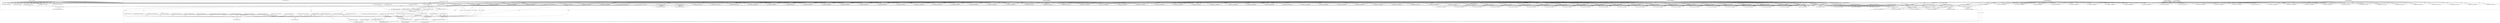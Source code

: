 digraph G {
	"1_fwatchdog#ServerID_667d78fb58-55kvm"->"10.1.80.1:45096#ServerID_OuterContainerID"[ label="RESPONSE" ];
	"10.1.80.1:45094#ServerID_OuterContainerID"->"1_fwatchdog#ServerID_667d78fb58-55kvm"[ label="GET" ];
	"10.1.80.1:45096#ServerID_OuterContainerID"->"1_fwatchdog#ServerID_667d78fb58-55kvm"[ label="GET" ];
	"10.1.80.1:50318#ServerID_OuterContainerID"->"1_fwatchdog#ServerID_6dcbcc88d5-j9zwp"[ label="GET" ];
	"1_fwatchdog#ServerID_6dcbcc88d5-j9zwp"->"10.1.80.1:50318#ServerID_OuterContainerID"[ label="RESPONSE" ];
	"1_fwatchdog#ServerID_667d78fb58-55kvm"->"10.1.80.1:45094#ServerID_OuterContainerID"[ label="RESPONSE" ];
	"10.1.80.1:50316#ServerID_OuterContainerID"->"1_fwatchdog#ServerID_6dcbcc88d5-j9zwp"[ label="GET" ];
	"1_fwatchdog#ServerID_6dcbcc88d5-j9zwp"->"10.1.80.1:50316#ServerID_OuterContainerID"[ label="RESPONSE" ];
	"10.1.80.1:45066#ServerID_OuterContainerID"->"1_fwatchdog#ServerID_8665dd9487-fclr8"[ label="GET" ];
	"1_fwatchdog#ServerID_8665dd9487-fclr8"->"10.1.80.1:45066#ServerID_OuterContainerID"[ label="RESPONSE" ];
	"10.1.80.1:45068#ServerID_OuterContainerID"->"1_fwatchdog#ServerID_8665dd9487-fclr8"[ label="GET" ];
	"1_fwatchdog#ServerID_8665dd9487-fclr8"->"10.1.80.1:45068#ServerID_OuterContainerID"[ label="RESPONSE" ];
	"10.1.80.1:53426#ServerID_OuterContainerID"->"1_fwatchdog#ServerID_76c96688d7-jnp5f"[ label="GET" ];
	"1_fwatchdog#ServerID_76c96688d7-jnp5f"->"10.1.80.1:53426#ServerID_OuterContainerID"[ label="RESPONSE" ];
	"10.1.80.1:53428#ServerID_OuterContainerID"->"1_fwatchdog#ServerID_76c96688d7-jnp5f"[ label="GET" ];
	"1_fwatchdog#ServerID_76c96688d7-jnp5f"->"10.1.80.1:53428#ServerID_OuterContainerID"[ label="RESPONSE" ];
	"10.1.80.1:45122#ServerID_OuterContainerID"->"1_fwatchdog#ServerID_667d78fb58-55kvm"[ label="GET" ];
	"1_fwatchdog#ServerID_667d78fb58-55kvm"->"10.1.80.1:45122#ServerID_OuterContainerID"[ label="RESPONSE" ];
	"10.1.80.1:45124#ServerID_OuterContainerID"->"1_fwatchdog#ServerID_667d78fb58-55kvm"[ label="GET" ];
	"1_fwatchdog#ServerID_667d78fb58-55kvm"->"10.1.80.1:45124#ServerID_OuterContainerID"[ label="RESPONSE" ];
	"10.1.80.1:50348#ServerID_OuterContainerID"->"1_fwatchdog#ServerID_6dcbcc88d5-j9zwp"[ label="GET" ];
	"10.1.80.1:50346#ServerID_OuterContainerID"->"1_fwatchdog#ServerID_6dcbcc88d5-j9zwp"[ label="GET" ];
	"1_fwatchdog#ServerID_6dcbcc88d5-j9zwp"->"10.1.80.1:50348#ServerID_OuterContainerID"[ label="RESPONSE" ];
	"1_fwatchdog#ServerID_6dcbcc88d5-j9zwp"->"10.1.80.1:50346#ServerID_OuterContainerID"[ label="RESPONSE" ];
	"10.1.80.93:42344#ServerID_OuterContainerID"->"1_fwatchdog#ServerID_6dcbcc88d5-j9zwp"[ label="POST" ];
	"1_fwatchdog#ServerID_6dcbcc88d5-j9zwp"->"gateway:8080#ServerID_OuterContainerID"[ label="POST" ];
	"1_fwatchdog#ServerID_6dcbcc88d5-j9zwp"->"10.1.80.93:8080#ServerID_OuterContainerID"[ label="POST" ];
	"10.1.80.93:49240#ServerID_OuterContainerID"->"1_fwatchdog#ServerID_667d78fb58-55kvm"[ label="POST" ];
	"1_fwatchdog#ServerID_667d78fb58-55kvm"->"10.1.80.93:49240#ServerID_OuterContainerID"[ label="RESPONSE" ];
	"10.1.80.93:8080#ServerID_OuterContainerID"->"1_fwatchdog#ServerID_6dcbcc88d5-j9zwp"[ label="RESPONSE" ];
	"gateway:8080#ServerID_OuterContainerID"->"1_fwatchdog#ServerID_6dcbcc88d5-j9zwp"[ label="RESPONSE" ];
	"1_fwatchdog#ServerID_6dcbcc88d5-j9zwp"->"10.1.80.93:42344#ServerID_OuterContainerID"[ label="RESPONSE" ];
	"10.1.80.1:45116#ServerID_OuterContainerID"->"1_fwatchdog#ServerID_8665dd9487-fclr8"[ label="GET" ];
	"10.1.80.1:45114#ServerID_OuterContainerID"->"1_fwatchdog#ServerID_8665dd9487-fclr8"[ label="GET" ];
	"1_fwatchdog#ServerID_8665dd9487-fclr8"->"10.1.80.1:45114#ServerID_OuterContainerID"[ label="RESPONSE" ];
	"1_fwatchdog#ServerID_8665dd9487-fclr8"->"10.1.80.1:45116#ServerID_OuterContainerID"[ label="RESPONSE" ];
	"10.1.80.1:53474#ServerID_OuterContainerID"->"1_fwatchdog#ServerID_76c96688d7-jnp5f"[ label="GET" ];
	"10.1.80.1:53476#ServerID_OuterContainerID"->"1_fwatchdog#ServerID_76c96688d7-jnp5f"[ label="GET" ];
	"1_fwatchdog#ServerID_76c96688d7-jnp5f"->"10.1.80.1:53476#ServerID_OuterContainerID"[ label="RESPONSE" ];
	"1_fwatchdog#ServerID_76c96688d7-jnp5f"->"10.1.80.1:53474#ServerID_OuterContainerID"[ label="RESPONSE" ];
	"10.1.80.93:42374#ServerID_OuterContainerID"->"1_fwatchdog#ServerID_6dcbcc88d5-j9zwp"[ label="POST" ];
	"1_fwatchdog#ServerID_6dcbcc88d5-j9zwp"->"gateway:8080#ServerID_OuterContainerID"[ label="POST" ];
	"1_fwatchdog#ServerID_6dcbcc88d5-j9zwp"->"10.1.80.93:8080#ServerID_OuterContainerID"[ label="POST" ];
	"10.1.80.93:49268#ServerID_OuterContainerID"->"1_fwatchdog#ServerID_667d78fb58-55kvm"[ label="POST" ];
	"1_fwatchdog#ServerID_667d78fb58-55kvm"->"10.1.80.93:49268#ServerID_OuterContainerID"[ label="RESPONSE" ];
	"10.1.80.93:8080#ServerID_OuterContainerID"->"1_fwatchdog#ServerID_6dcbcc88d5-j9zwp"[ label="RESPONSE" ];
	"gateway:8080#ServerID_OuterContainerID"->"1_fwatchdog#ServerID_6dcbcc88d5-j9zwp"[ label="RESPONSE" ];
	"1_fwatchdog#ServerID_6dcbcc88d5-j9zwp"->"10.1.80.93:42374#ServerID_OuterContainerID"[ label="RESPONSE" ];
	"10.1.80.93:49286#ServerID_OuterContainerID"->"1_fwatchdog#ServerID_667d78fb58-55kvm"[ label="POST" ];
	"10.1.80.93:42392#ServerID_OuterContainerID"->"1_fwatchdog#ServerID_6dcbcc88d5-j9zwp"[ label="POST" ];
	"1_fwatchdog#ServerID_6dcbcc88d5-j9zwp"->"gateway:8080#ServerID_OuterContainerID"[ label="POST" ];
	"1_fwatchdog#ServerID_6dcbcc88d5-j9zwp"->"10.1.80.93:8080#ServerID_OuterContainerID"[ label="POST" ];
	"1_fwatchdog#ServerID_667d78fb58-55kvm"->"10.1.80.93:49286#ServerID_OuterContainerID"[ label="RESPONSE" ];
	"10.1.80.93:8080#ServerID_OuterContainerID"->"1_fwatchdog#ServerID_6dcbcc88d5-j9zwp"[ label="RESPONSE" ];
	"gateway:8080#ServerID_OuterContainerID"->"1_fwatchdog#ServerID_6dcbcc88d5-j9zwp"[ label="RESPONSE" ];
	"1_fwatchdog#ServerID_6dcbcc88d5-j9zwp"->"10.1.80.93:42392#ServerID_OuterContainerID"[ label="RESPONSE" ];
	"10.1.80.93:42404#ServerID_OuterContainerID"->"1_fwatchdog#ServerID_6dcbcc88d5-j9zwp"[ label="POST" ];
	"1_fwatchdog#ServerID_6dcbcc88d5-j9zwp"->"gateway:8080#ServerID_OuterContainerID"[ label="POST" ];
	"1_fwatchdog#ServerID_6dcbcc88d5-j9zwp"->"10.1.80.93:8080#ServerID_OuterContainerID"[ label="POST" ];
	"10.1.80.93:49298#ServerID_OuterContainerID"->"1_fwatchdog#ServerID_667d78fb58-55kvm"[ label="POST" ];
	"10.1.80.93:42418#ServerID_OuterContainerID"->"1_fwatchdog#ServerID_6dcbcc88d5-j9zwp"[ label="POST" ];
	"1_fwatchdog#ServerID_6dcbcc88d5-j9zwp"->"gateway:8080#ServerID_OuterContainerID"[ label="POST" ];
	"1_fwatchdog#ServerID_6dcbcc88d5-j9zwp"->"10.1.80.93:8080#ServerID_OuterContainerID"[ label="POST" ];
	"10.1.80.93:49316#ServerID_OuterContainerID"->"1_fwatchdog#ServerID_667d78fb58-55kvm"[ label="POST" ];
	"1_fwatchdog#ServerID_667d78fb58-55kvm"->"10.1.80.93:49316#ServerID_OuterContainerID"[ label="RESPONSE" ];
	"10.1.80.93:8080#ServerID_OuterContainerID"->"1_fwatchdog#ServerID_6dcbcc88d5-j9zwp"[ label="RESPONSE" ];
	"gateway:8080#ServerID_OuterContainerID"->"1_fwatchdog#ServerID_6dcbcc88d5-j9zwp"[ label="RESPONSE" ];
	"1_fwatchdog#ServerID_6dcbcc88d5-j9zwp"->"10.1.80.93:42418#ServerID_OuterContainerID"[ label="RESPONSE" ];
	"10.1.80.93:42440#ServerID_OuterContainerID"->"1_fwatchdog#ServerID_6dcbcc88d5-j9zwp"[ label="POST" ];
	"1_fwatchdog#ServerID_6dcbcc88d5-j9zwp"->"10.1.80.93:8080#ServerID_OuterContainerID"[ label="POST" ];
	"1_fwatchdog#ServerID_6dcbcc88d5-j9zwp"->"gateway:8080#ServerID_OuterContainerID"[ label="POST" ];
	"10.1.80.93:49334#ServerID_OuterContainerID"->"1_fwatchdog#ServerID_667d78fb58-55kvm"[ label="POST" ];
	"1_fwatchdog#ServerID_667d78fb58-55kvm"->"10.1.80.93:49334#ServerID_OuterContainerID"[ label="RESPONSE" ];
	"10.1.80.93:8080#ServerID_OuterContainerID"->"1_fwatchdog#ServerID_6dcbcc88d5-j9zwp"[ label="RESPONSE" ];
	"gateway:8080#ServerID_OuterContainerID"->"1_fwatchdog#ServerID_6dcbcc88d5-j9zwp"[ label="RESPONSE" ];
	"1_fwatchdog#ServerID_6dcbcc88d5-j9zwp"->"10.1.80.93:42440#ServerID_OuterContainerID"[ label="RESPONSE" ];
	"10.1.80.93:42452#ServerID_OuterContainerID"->"1_fwatchdog#ServerID_6dcbcc88d5-j9zwp"[ label="POST" ];
	"1_fwatchdog#ServerID_6dcbcc88d5-j9zwp"->"gateway:8080#ServerID_OuterContainerID"[ label="POST" ];
	"1_fwatchdog#ServerID_6dcbcc88d5-j9zwp"->"10.1.80.93:8080#ServerID_OuterContainerID"[ label="POST" ];
	"10.1.80.93:49346#ServerID_OuterContainerID"->"1_fwatchdog#ServerID_667d78fb58-55kvm"[ label="POST" ];
	"1_fwatchdog#ServerID_667d78fb58-55kvm"->"10.1.80.93:49346#ServerID_OuterContainerID"[ label="RESPONSE" ];
	"10.1.80.93:8080#ServerID_OuterContainerID"->"1_fwatchdog#ServerID_6dcbcc88d5-j9zwp"[ label="RESPONSE" ];
	"gateway:8080#ServerID_OuterContainerID"->"1_fwatchdog#ServerID_6dcbcc88d5-j9zwp"[ label="RESPONSE" ];
	"1_fwatchdog#ServerID_6dcbcc88d5-j9zwp"->"10.1.80.93:42452#ServerID_OuterContainerID"[ label="RESPONSE" ];
	"10.1.80.1:45258#ServerID_OuterContainerID"->"1_fwatchdog#ServerID_667d78fb58-55kvm"[ label="GET" ];
	"10.1.80.1:45254#ServerID_OuterContainerID"->"1_fwatchdog#ServerID_667d78fb58-55kvm"[ label="GET" ];
	"1_fwatchdog#ServerID_667d78fb58-55kvm"->"10.1.80.1:45258#ServerID_OuterContainerID"[ label="RESPONSE" ];
	"1_fwatchdog#ServerID_667d78fb58-55kvm"->"10.1.80.1:45254#ServerID_OuterContainerID"[ label="RESPONSE" ];
	"10.1.80.93:42470#ServerID_OuterContainerID"->"1_fwatchdog#ServerID_6dcbcc88d5-j9zwp"[ label="POST" ];
	"1_fwatchdog#ServerID_6dcbcc88d5-j9zwp"->"gateway:8080#ServerID_OuterContainerID"[ label="POST" ];
	"1_fwatchdog#ServerID_6dcbcc88d5-j9zwp"->"10.1.80.93:8080#ServerID_OuterContainerID"[ label="POST" ];
	"10.1.80.93:49364#ServerID_OuterContainerID"->"1_fwatchdog#ServerID_667d78fb58-55kvm"[ label="POST" ];
	"1_fwatchdog#ServerID_667d78fb58-55kvm"->"10.1.80.93:49364#ServerID_OuterContainerID"[ label="RESPONSE" ];
	"10.1.80.93:8080#ServerID_OuterContainerID"->"1_fwatchdog#ServerID_6dcbcc88d5-j9zwp"[ label="RESPONSE" ];
	"gateway:8080#ServerID_OuterContainerID"->"1_fwatchdog#ServerID_6dcbcc88d5-j9zwp"[ label="RESPONSE" ];
	"1_fwatchdog#ServerID_6dcbcc88d5-j9zwp"->"10.1.80.93:42470#ServerID_OuterContainerID"[ label="RESPONSE" ];
	"10.1.80.1:50494#ServerID_OuterContainerID"->"1_fwatchdog#ServerID_6dcbcc88d5-j9zwp"[ label="GET" ];
	"10.1.80.1:50492#ServerID_OuterContainerID"->"1_fwatchdog#ServerID_6dcbcc88d5-j9zwp"[ label="GET" ];
	"1_fwatchdog#ServerID_6dcbcc88d5-j9zwp"->"10.1.80.1:50494#ServerID_OuterContainerID"[ label="RESPONSE" ];
	"1_fwatchdog#ServerID_6dcbcc88d5-j9zwp"->"10.1.80.1:50492#ServerID_OuterContainerID"[ label="RESPONSE" ];
	"10.1.80.1:45243#ServerID_OuterContainerID"->"1_fwatchdog#ServerID_8665dd9487-fclr8"[ label="GET" ];
	"1_fwatchdog#ServerID_8665dd9487-fclr8"->"10.1.80.1:45243#ServerID_OuterContainerID"[ label="RESPONSE" ];
	"10.1.80.1:45242#ServerID_OuterContainerID"->"1_fwatchdog#ServerID_8665dd9487-fclr8"[ label="GET" ];
	"1_fwatchdog#ServerID_8665dd9487-fclr8"->"10.1.80.1:45242#ServerID_OuterContainerID"[ label="RESPONSE" ];
	"10.1.80.93:42492#ServerID_OuterContainerID"->"1_fwatchdog#ServerID_6dcbcc88d5-j9zwp"[ label="POST" ];
	"1_fwatchdog#ServerID_6dcbcc88d5-j9zwp"->"gateway:8080#ServerID_OuterContainerID"[ label="POST" ];
	"1_fwatchdog#ServerID_6dcbcc88d5-j9zwp"->"10.1.80.93:8080#ServerID_OuterContainerID"[ label="POST" ];
	"10.1.80.93:49386#ServerID_OuterContainerID"->"1_fwatchdog#ServerID_667d78fb58-55kvm"[ label="POST" ];
	"1_fwatchdog#ServerID_667d78fb58-55kvm"->"10.1.80.93:49386#ServerID_OuterContainerID"[ label="RESPONSE" ];
	"10.1.80.93:8080#ServerID_OuterContainerID"->"1_fwatchdog#ServerID_6dcbcc88d5-j9zwp"[ label="RESPONSE" ];
	"gateway:8080#ServerID_OuterContainerID"->"1_fwatchdog#ServerID_6dcbcc88d5-j9zwp"[ label="RESPONSE" ];
	"1_fwatchdog#ServerID_6dcbcc88d5-j9zwp"->"10.1.80.93:42492#ServerID_OuterContainerID"[ label="RESPONSE" ];
	"10.1.80.1:53614#ServerID_OuterContainerID"->"1_fwatchdog#ServerID_76c96688d7-jnp5f"[ label="GET" ];
	"10.1.80.1:53616#ServerID_OuterContainerID"->"1_fwatchdog#ServerID_76c96688d7-jnp5f"[ label="GET" ];
	"1_fwatchdog#ServerID_76c96688d7-jnp5f"->"10.1.80.1:53614#ServerID_OuterContainerID"[ label="RESPONSE" ];
	"1_fwatchdog#ServerID_76c96688d7-jnp5f"->"10.1.80.1:53616#ServerID_OuterContainerID"[ label="RESPONSE" ];
	"10.1.80.93:42510#ServerID_OuterContainerID"->"1_fwatchdog#ServerID_6dcbcc88d5-j9zwp"[ label="POST" ];
	"1_fwatchdog#ServerID_6dcbcc88d5-j9zwp"->"gateway:8080#ServerID_OuterContainerID"[ label="POST" ];
	"1_fwatchdog#ServerID_6dcbcc88d5-j9zwp"->"10.1.80.93:8080#ServerID_OuterContainerID"[ label="POST" ];
	"10.1.80.93:49404#ServerID_OuterContainerID"->"1_fwatchdog#ServerID_667d78fb58-55kvm"[ label="POST" ];
	"1_fwatchdog#ServerID_667d78fb58-55kvm"->"10.1.80.93:49404#ServerID_OuterContainerID"[ label="RESPONSE" ];
	"10.1.80.93:8080#ServerID_OuterContainerID"->"1_fwatchdog#ServerID_6dcbcc88d5-j9zwp"[ label="RESPONSE" ];
	"gateway:8080#ServerID_OuterContainerID"->"1_fwatchdog#ServerID_6dcbcc88d5-j9zwp"[ label="RESPONSE" ];
	"1_fwatchdog#ServerID_6dcbcc88d5-j9zwp"->"10.1.80.93:42510#ServerID_OuterContainerID"[ label="RESPONSE" ];
	"10.1.80.93:42524#ServerID_OuterContainerID"->"1_fwatchdog#ServerID_6dcbcc88d5-j9zwp"[ label="POST" ];
	"1_fwatchdog#ServerID_6dcbcc88d5-j9zwp"->"gateway:8080#ServerID_OuterContainerID"[ label="POST" ];
	"1_fwatchdog#ServerID_6dcbcc88d5-j9zwp"->"10.1.80.93:8080#ServerID_OuterContainerID"[ label="POST" ];
	"10.1.80.93:49418#ServerID_OuterContainerID"->"1_fwatchdog#ServerID_667d78fb58-55kvm"[ label="POST" ];
	"1_fwatchdog#ServerID_667d78fb58-55kvm"->"10.1.80.93:49418#ServerID_OuterContainerID"[ label="RESPONSE" ];
	"10.1.80.93:8080#ServerID_OuterContainerID"->"1_fwatchdog#ServerID_6dcbcc88d5-j9zwp"[ label="RESPONSE" ];
	"gateway:8080#ServerID_OuterContainerID"->"1_fwatchdog#ServerID_6dcbcc88d5-j9zwp"[ label="RESPONSE" ];
	"1_fwatchdog#ServerID_6dcbcc88d5-j9zwp"->"10.1.80.93:42524#ServerID_OuterContainerID"[ label="RESPONSE" ];
	"10.1.80.1:45070#ServerID_OuterContainerID"->"1_fwatchdog#ServerID_0802701be25e"[ label="read" ];
	"1_fwatchdog#ServerID_667d78fb58-55kvm"->"10.1.80.93:49298#ServerID_OuterContainerID"[ label="RESPONSE" ];
	"10.1.80.93:8080#ServerID_OuterContainerID"->"1_fwatchdog#ServerID_6dcbcc88d5-j9zwp"[ label="RESPONSE" ];
	"gateway:8080#ServerID_OuterContainerID"->"1_fwatchdog#ServerID_6dcbcc88d5-j9zwp"[ label="RESPONSE" ];
	"1_fwatchdog#ServerID_6dcbcc88d5-j9zwp"->"10.1.80.93:42404#ServerID_OuterContainerID"[ label="RESPONSE" ];
	"10.1.80.1:45072#ServerID_OuterContainerID"->"1_fwatchdog#ServerID_0802701be25e"[ label="read" ];
	"10.1.80.93:42546#ServerID_OuterContainerID"->"1_fwatchdog#ServerID_6dcbcc88d5-j9zwp"[ label="POST" ];
	"1_fwatchdog#ServerID_6dcbcc88d5-j9zwp"->"gateway:8080#ServerID_OuterContainerID"[ label="POST" ];
	"gateway:8080#ServerID_OuterContainerID"->"1_fwatchdog#ServerID_6dcbcc88d5-j9zwp"[ label="RESPONSE" ];
	"1_fwatchdog#ServerID_6dcbcc88d5-j9zwp"->"10.1.80.93:42546#ServerID_OuterContainerID"[ label="RESPONSE" ];
	"1_fwatchdog#ServerID_0802701be25e"->"10.1.80.1:45070#ServerID_OuterContainerID"[ label="write" ];
	"10.1.80.93:8080#ServerID_OuterContainerID"->"1_fwatchdog#ServerID_6dcbcc88d5-j9zwp"[ label="RESPONSE" ];
	"10.1.80.93:49440#ServerID_OuterContainerID"->"1_fwatchdog#ServerID_667d78fb58-55kvm"[ label="POST" ];
	"1_fwatchdog#ServerID_6dcbcc88d5-j9zwp"->"10.1.80.93:8080#ServerID_OuterContainerID"[ label="POST" ];
	"1_fwatchdog#ServerID_667d78fb58-55kvm"->"10.1.80.93:49440#ServerID_OuterContainerID"[ label="RESPONSE" ];
	"10.1.80.93:42560#ServerID_OuterContainerID"->"1_fwatchdog#ServerID_6dcbcc88d5-j9zwp"[ label="POST" ];
	"1_fwatchdog#ServerID_0802701be25e"->"10.1.80.1:45072#ServerID_OuterContainerID"[ label="write" ];
	"1_fwatchdog#ServerID_6dcbcc88d5-j9zwp"->"gateway:8080#ServerID_OuterContainerID"[ label="POST" ];
	"1_fwatchdog#ServerID_6dcbcc88d5-j9zwp"->"10.1.80.93:8080#ServerID_OuterContainerID"[ label="POST" ];
	"10.1.80.93:49454#ServerID_OuterContainerID"->"1_fwatchdog#ServerID_667d78fb58-55kvm"[ label="POST" ];
	"1_fwatchdog#ServerID_667d78fb58-55kvm"->"10.1.80.93:49454#ServerID_OuterContainerID"[ label="RESPONSE" ];
	"10.1.80.93:8080#ServerID_OuterContainerID"->"1_fwatchdog#ServerID_6dcbcc88d5-j9zwp"[ label="RESPONSE" ];
	"gateway:8080#ServerID_OuterContainerID"->"1_fwatchdog#ServerID_6dcbcc88d5-j9zwp"[ label="RESPONSE" ];
	"1_fwatchdog#ServerID_6dcbcc88d5-j9zwp"->"10.1.80.93:42560#ServerID_OuterContainerID"[ label="RESPONSE" ];
	"10.1.80.1:50294#ServerID_OuterContainerID"->"1_fwatchdog#ServerID_736074b81582"[ label="read" ];
	"10.1.80.1:45044#ServerID_OuterContainerID"->"1_fwatchdog#ServerID_86aa7f3fa3b0"[ label="read" ];
	"10.1.80.93:42572#ServerID_OuterContainerID"->"1_fwatchdog#ServerID_6dcbcc88d5-j9zwp"[ label="POST" ];
	"1_fwatchdog#ServerID_736074b81582"->"10.1.80.1:50294#ServerID_OuterContainerID"[ label="write" ];
	"10.1.80.1:50292#ServerID_OuterContainerID"->"1_fwatchdog#ServerID_736074b81582"[ label="read" ];
	"1_fwatchdog#ServerID_736074b81582"->"10.1.80.1:50292#ServerID_OuterContainerID"[ label="write" ];
	"10.1.80.1:45042#ServerID_OuterContainerID"->"1_fwatchdog#ServerID_86aa7f3fa3b0"[ label="read" ];
	"1_fwatchdog#ServerID_86aa7f3fa3b0"->"10.1.80.1:45044#ServerID_OuterContainerID"[ label="write" ];
	"10.1.80.1:53402#ServerID_OuterContainerID"->"1_fwatchdog#ServerID_834d81eb81b3"[ label="read" ];
	"1_fwatchdog#ServerID_86aa7f3fa3b0"->"10.1.80.1:45042#ServerID_OuterContainerID"[ label="write" ];
	"10.1.80.1:53404#ServerID_OuterContainerID"->"1_fwatchdog#ServerID_834d81eb81b3"[ label="read" ];
	"1_fwatchdog#ServerID_834d81eb81b3"->"10.1.80.1:53404#ServerID_OuterContainerID"[ label="write" ];
	"1_fwatchdog#ServerID_834d81eb81b3"->"10.1.80.1:53402#ServerID_OuterContainerID"[ label="write" ];
	"10.1.80.1:45094#ServerID_OuterContainerID"->"1_fwatchdog#ServerID_0802701be25e"[ label="read" ];
	"1_fwatchdog#ServerID_0802701be25e"->"10.1.80.1:45096#ServerID_OuterContainerID"[ label="write" ];
	"10.1.80.1:45096#ServerID_OuterContainerID"->"1_fwatchdog#ServerID_0802701be25e"[ label="read" ];
	"1_fwatchdog#ServerID_0802701be25e"->"10.1.80.1:45094#ServerID_OuterContainerID"[ label="write" ];
	"10.1.80.1:50318#ServerID_OuterContainerID"->"1_fwatchdog#ServerID_736074b81582"[ label="read" ];
	"10.1.80.1:50316#ServerID_OuterContainerID"->"1_fwatchdog#ServerID_736074b81582"[ label="read" ];
	"1_fwatchdog#ServerID_736074b81582"->"10.1.80.1:50318#ServerID_OuterContainerID"[ label="write" ];
	"1_fwatchdog#ServerID_736074b81582"->"10.1.80.1:50316#ServerID_OuterContainerID"[ label="write" ];
	"10.1.80.1:45068#ServerID_OuterContainerID"->"1_fwatchdog#ServerID_86aa7f3fa3b0"[ label="read" ];
	"1_fwatchdog#ServerID_86aa7f3fa3b0"->"10.1.80.1:45066#ServerID_OuterContainerID"[ label="write" ];
	"10.1.80.1:45066#ServerID_OuterContainerID"->"1_fwatchdog#ServerID_86aa7f3fa3b0"[ label="read" ];
	"1_fwatchdog#ServerID_86aa7f3fa3b0"->"10.1.80.1:45068#ServerID_OuterContainerID"[ label="write" ];
	"10.1.80.1:53428#ServerID_OuterContainerID"->"1_fwatchdog#ServerID_834d81eb81b3"[ label="read" ];
	"10.1.80.1:53426#ServerID_OuterContainerID"->"1_fwatchdog#ServerID_834d81eb81b3"[ label="read" ];
	"1_fwatchdog#ServerID_834d81eb81b3"->"10.1.80.1:53426#ServerID_OuterContainerID"[ label="write" ];
	"1_fwatchdog#ServerID_834d81eb81b3"->"10.1.80.1:53428#ServerID_OuterContainerID"[ label="write" ];
	"10.1.80.1:45122#ServerID_OuterContainerID"->"1_fwatchdog#ServerID_0802701be25e"[ label="read" ];
	"1_fwatchdog#ServerID_0802701be25e"->"10.1.80.1:45122#ServerID_OuterContainerID"[ label="write" ];
	"10.1.80.1:45124#ServerID_OuterContainerID"->"1_fwatchdog#ServerID_0802701be25e"[ label="read" ];
	"1_fwatchdog#ServerID_0802701be25e"->"10.1.80.1:45124#ServerID_OuterContainerID"[ label="write" ];
	"10.1.80.1:50348#ServerID_OuterContainerID"->"1_fwatchdog#ServerID_736074b81582"[ label="read" ];
	"1_fwatchdog#ServerID_736074b81582"->"10.1.80.1:50348#ServerID_OuterContainerID"[ label="write" ];
	"1_fwatchdog#ServerID_736074b81582"->"10.1.80.1:50346#ServerID_OuterContainerID"[ label="write" ];
	"10.1.80.1:50346#ServerID_OuterContainerID"->"1_fwatchdog#ServerID_736074b81582"[ label="read" ];
	"1_fwatchdog#ServerID_6dcbcc88d5-j9zwp"->"gateway:8080#ServerID_OuterContainerID"[ label="POST" ];
	"1_fwatchdog#ServerID_6dcbcc88d5-j9zwp"->"10.1.80.93:8080#ServerID_OuterContainerID"[ label="POST" ];
	"10.1.80.93:49466#ServerID_OuterContainerID"->"1_fwatchdog#ServerID_667d78fb58-55kvm"[ label="POST" ];
	"1_fwatchdog#ServerID_667d78fb58-55kvm"->"10.1.80.93:49466#ServerID_OuterContainerID"[ label="RESPONSE" ];
	"10.1.80.93:8080#ServerID_OuterContainerID"->"1_fwatchdog#ServerID_6dcbcc88d5-j9zwp"[ label="RESPONSE" ];
	"1_fwatchdog#ServerID_6dcbcc88d5-j9zwp"->"10.1.80.93:42572#ServerID_OuterContainerID"[ label="RESPONSE" ];
	"gateway:8080#ServerID_OuterContainerID"->"1_fwatchdog#ServerID_6dcbcc88d5-j9zwp"[ label="RESPONSE" ];
	"10.1.80.93:42584#ServerID_OuterContainerID"->"1_fwatchdog#ServerID_6dcbcc88d5-j9zwp"[ label="POST" ];
	"1_fwatchdog#ServerID_6dcbcc88d5-j9zwp"->"10.1.80.93:8080#ServerID_OuterContainerID"[ label="POST" ];
	"1_fwatchdog#ServerID_6dcbcc88d5-j9zwp"->"gateway:8080#ServerID_OuterContainerID"[ label="POST" ];
	"10.1.80.93:49478#ServerID_OuterContainerID"->"1_fwatchdog#ServerID_667d78fb58-55kvm"[ label="POST" ];
	"1_fwatchdog#ServerID_667d78fb58-55kvm"->"10.1.80.93:49478#ServerID_OuterContainerID"[ label="RESPONSE" ];
	"10.1.80.93:8080#ServerID_OuterContainerID"->"1_fwatchdog#ServerID_6dcbcc88d5-j9zwp"[ label="RESPONSE" ];
	"gateway:8080#ServerID_OuterContainerID"->"1_fwatchdog#ServerID_6dcbcc88d5-j9zwp"[ label="RESPONSE" ];
	"1_fwatchdog#ServerID_6dcbcc88d5-j9zwp"->"10.1.80.93:42584#ServerID_OuterContainerID"[ label="RESPONSE" ];
	"10.1.80.1:45388#ServerID_OuterContainerID"->"1_fwatchdog#ServerID_667d78fb58-55kvm"[ label="GET" ];
	"10.1.80.1:45386#ServerID_OuterContainerID"->"1_fwatchdog#ServerID_667d78fb58-55kvm"[ label="GET" ];
	"1_fwatchdog#ServerID_667d78fb58-55kvm"->"10.1.80.1:45386#ServerID_OuterContainerID"[ label="RESPONSE" ];
	"1_fwatchdog#ServerID_667d78fb58-55kvm"->"10.1.80.1:45388#ServerID_OuterContainerID"[ label="RESPONSE" ];
	"10.1.80.1:50608#ServerID_OuterContainerID"->"1_fwatchdog#ServerID_6dcbcc88d5-j9zwp"[ label="GET" ];
	"1_fwatchdog#ServerID_6dcbcc88d5-j9zwp"->"10.1.80.1:50608#ServerID_OuterContainerID"[ label="RESPONSE" ];
	"10.1.80.1:50610#ServerID_OuterContainerID"->"1_fwatchdog#ServerID_6dcbcc88d5-j9zwp"[ label="GET" ];
	"1_fwatchdog#ServerID_6dcbcc88d5-j9zwp"->"10.1.80.1:50610#ServerID_OuterContainerID"[ label="RESPONSE" ];
	"10.1.80.93:42604#ServerID_OuterContainerID"->"1_fwatchdog#ServerID_6dcbcc88d5-j9zwp"[ label="POST" ];
	"1_fwatchdog#ServerID_6dcbcc88d5-j9zwp"->"gateway:8080#ServerID_OuterContainerID"[ label="POST" ];
	"1_fwatchdog#ServerID_6dcbcc88d5-j9zwp"->"10.1.80.93:8080#ServerID_OuterContainerID"[ label="POST" ];
	"10.1.80.93:49498#ServerID_OuterContainerID"->"1_fwatchdog#ServerID_667d78fb58-55kvm"[ label="POST" ];
	"1_fwatchdog#ServerID_667d78fb58-55kvm"->"10.1.80.93:49498#ServerID_OuterContainerID"[ label="RESPONSE" ];
	"10.1.80.93:8080#ServerID_OuterContainerID"->"1_fwatchdog#ServerID_6dcbcc88d5-j9zwp"[ label="RESPONSE" ];
	"gateway:8080#ServerID_OuterContainerID"->"1_fwatchdog#ServerID_6dcbcc88d5-j9zwp"[ label="RESPONSE" ];
	"1_fwatchdog#ServerID_6dcbcc88d5-j9zwp"->"10.1.80.93:42604#ServerID_OuterContainerID"[ label="RESPONSE" ];
	"10.1.80.1:45371#ServerID_OuterContainerID"->"1_fwatchdog#ServerID_8665dd9487-fclr8"[ label="GET" ];
	"10.1.80.1:45370#ServerID_OuterContainerID"->"1_fwatchdog#ServerID_8665dd9487-fclr8"[ label="GET" ];
	"1_fwatchdog#ServerID_8665dd9487-fclr8"->"10.1.80.1:45370#ServerID_OuterContainerID"[ label="RESPONSE" ];
	"1_fwatchdog#ServerID_8665dd9487-fclr8"->"10.1.80.1:45371#ServerID_OuterContainerID"[ label="RESPONSE" ];
	"10.1.80.1:53730#ServerID_OuterContainerID"->"1_fwatchdog#ServerID_76c96688d7-jnp5f"[ label="GET" ];
	"1_fwatchdog#ServerID_76c96688d7-jnp5f"->"10.1.80.1:53730#ServerID_OuterContainerID"[ label="RESPONSE" ];
	"10.1.80.1:53732#ServerID_OuterContainerID"->"1_fwatchdog#ServerID_76c96688d7-jnp5f"[ label="GET" ];
	"1_fwatchdog#ServerID_76c96688d7-jnp5f"->"10.1.80.1:53732#ServerID_OuterContainerID"[ label="RESPONSE" ];
	"10.1.80.93:42626#ServerID_OuterContainerID"->"1_fwatchdog#ServerID_6dcbcc88d5-j9zwp"[ label="POST" ];
	"1_fwatchdog#ServerID_6dcbcc88d5-j9zwp"->"gateway:8080#ServerID_OuterContainerID"[ label="POST" ];
	"1_fwatchdog#ServerID_6dcbcc88d5-j9zwp"->"10.1.80.93:8080#ServerID_OuterContainerID"[ label="POST" ];
	"10.1.80.93:49520#ServerID_OuterContainerID"->"1_fwatchdog#ServerID_667d78fb58-55kvm"[ label="POST" ];
	"1_fwatchdog#ServerID_667d78fb58-55kvm"->"10.1.80.93:49520#ServerID_OuterContainerID"[ label="RESPONSE" ];
	"10.1.80.93:8080#ServerID_OuterContainerID"->"1_fwatchdog#ServerID_6dcbcc88d5-j9zwp"[ label="RESPONSE" ];
	"gateway:8080#ServerID_OuterContainerID"->"1_fwatchdog#ServerID_6dcbcc88d5-j9zwp"[ label="RESPONSE" ];
	"1_fwatchdog#ServerID_6dcbcc88d5-j9zwp"->"10.1.80.93:42626#ServerID_OuterContainerID"[ label="RESPONSE" ];
	"10.1.80.93:42640#ServerID_OuterContainerID"->"1_fwatchdog#ServerID_6dcbcc88d5-j9zwp"[ label="POST" ];
	"1_fwatchdog#ServerID_6dcbcc88d5-j9zwp"->"gateway:8080#ServerID_OuterContainerID"[ label="POST" ];
	"1_fwatchdog#ServerID_6dcbcc88d5-j9zwp"->"10.1.80.93:8080#ServerID_OuterContainerID"[ label="POST" ];
	"10.1.80.93:49534#ServerID_OuterContainerID"->"1_fwatchdog#ServerID_667d78fb58-55kvm"[ label="POST" ];
	"1_fwatchdog#ServerID_667d78fb58-55kvm"->"10.1.80.93:49534#ServerID_OuterContainerID"[ label="RESPONSE" ];
	"10.1.80.93:8080#ServerID_OuterContainerID"->"1_fwatchdog#ServerID_6dcbcc88d5-j9zwp"[ label="RESPONSE" ];
	"gateway:8080#ServerID_OuterContainerID"->"1_fwatchdog#ServerID_6dcbcc88d5-j9zwp"[ label="RESPONSE" ];
	"1_fwatchdog#ServerID_6dcbcc88d5-j9zwp"->"10.1.80.93:42640#ServerID_OuterContainerID"[ label="RESPONSE" ];
	"10.1.80.93:42652#ServerID_OuterContainerID"->"1_fwatchdog#ServerID_6dcbcc88d5-j9zwp"[ label="POST" ];
	"1_fwatchdog#ServerID_6dcbcc88d5-j9zwp"->"gateway:8080#ServerID_OuterContainerID"[ label="POST" ];
	"1_fwatchdog#ServerID_6dcbcc88d5-j9zwp"->"10.1.80.93:8080#ServerID_OuterContainerID"[ label="POST" ];
	"10.1.80.93:49546#ServerID_OuterContainerID"->"1_fwatchdog#ServerID_667d78fb58-55kvm"[ label="POST" ];
	"1_fwatchdog#ServerID_667d78fb58-55kvm"->"10.1.80.93:49546#ServerID_OuterContainerID"[ label="RESPONSE" ];
	"10.1.80.93:8080#ServerID_OuterContainerID"->"1_fwatchdog#ServerID_6dcbcc88d5-j9zwp"[ label="RESPONSE" ];
	"gateway:8080#ServerID_OuterContainerID"->"1_fwatchdog#ServerID_6dcbcc88d5-j9zwp"[ label="RESPONSE" ];
	"1_fwatchdog#ServerID_6dcbcc88d5-j9zwp"->"10.1.80.93:42652#ServerID_OuterContainerID"[ label="RESPONSE" ];
	"10.1.80.1:45466#ServerID_OuterContainerID"->"1_fwatchdog#ServerID_667d78fb58-55kvm"[ label="GET" ];
	"10.1.80.1:45464#ServerID_OuterContainerID"->"1_fwatchdog#ServerID_667d78fb58-55kvm"[ label="GET" ];
	"1_fwatchdog#ServerID_667d78fb58-55kvm"->"10.1.80.1:45466#ServerID_OuterContainerID"[ label="RESPONSE" ];
	"1_fwatchdog#ServerID_667d78fb58-55kvm"->"10.1.80.1:45464#ServerID_OuterContainerID"[ label="RESPONSE" ];
	"10.1.80.1:50690#ServerID_OuterContainerID"->"1_fwatchdog#ServerID_6dcbcc88d5-j9zwp"[ label="GET" ];
	"10.1.80.1:50688#ServerID_OuterContainerID"->"1_fwatchdog#ServerID_6dcbcc88d5-j9zwp"[ label="GET" ];
	"1_fwatchdog#ServerID_6dcbcc88d5-j9zwp"->"10.1.80.1:50688#ServerID_OuterContainerID"[ label="RESPONSE" ];
	"10.1.80.1:45440#ServerID_OuterContainerID"->"1_fwatchdog#ServerID_8665dd9487-fclr8"[ label="GET" ];
	"1_fwatchdog#ServerID_6dcbcc88d5-j9zwp"->"10.1.80.1:50690#ServerID_OuterContainerID"[ label="RESPONSE" ];
	"10.1.80.1:45438#ServerID_OuterContainerID"->"1_fwatchdog#ServerID_8665dd9487-fclr8"[ label="GET" ];
	"10.1.80.1:53798#ServerID_OuterContainerID"->"1_fwatchdog#ServerID_76c96688d7-jnp5f"[ label="GET" ];
	"1_fwatchdog#ServerID_8665dd9487-fclr8"->"10.1.80.1:45438#ServerID_OuterContainerID"[ label="RESPONSE" ];
	"1_fwatchdog#ServerID_8665dd9487-fclr8"->"10.1.80.1:45440#ServerID_OuterContainerID"[ label="RESPONSE" ];
	"10.1.80.1:53799#ServerID_OuterContainerID"->"1_fwatchdog#ServerID_76c96688d7-jnp5f"[ label="GET" ];
	"1_fwatchdog#ServerID_76c96688d7-jnp5f"->"10.1.80.1:53798#ServerID_OuterContainerID"[ label="RESPONSE" ];
	"1_fwatchdog#ServerID_76c96688d7-jnp5f"->"10.1.80.1:53799#ServerID_OuterContainerID"[ label="RESPONSE" ];
	"10.1.80.1:45492#ServerID_OuterContainerID"->"1_fwatchdog#ServerID_667d78fb58-55kvm"[ label="GET" ];
	"10.1.80.1:45490#ServerID_OuterContainerID"->"1_fwatchdog#ServerID_667d78fb58-55kvm"[ label="GET" ];
	"1_fwatchdog#ServerID_667d78fb58-55kvm"->"10.1.80.1:45490#ServerID_OuterContainerID"[ label="RESPONSE" ];
	"1_fwatchdog#ServerID_667d78fb58-55kvm"->"10.1.80.1:45492#ServerID_OuterContainerID"[ label="RESPONSE" ];
	"10.1.80.1:50712#ServerID_OuterContainerID"->"1_fwatchdog#ServerID_6dcbcc88d5-j9zwp"[ label="GET" ];
	"1_fwatchdog#ServerID_6dcbcc88d5-j9zwp"->"10.1.80.1:50712#ServerID_OuterContainerID"[ label="RESPONSE" ];
	"10.1.80.1:50713#ServerID_OuterContainerID"->"1_fwatchdog#ServerID_6dcbcc88d5-j9zwp"[ label="GET" ];
	"1_fwatchdog#ServerID_6dcbcc88d5-j9zwp"->"10.1.80.1:50713#ServerID_OuterContainerID"[ label="RESPONSE" ];
	"10.1.80.1:45464#ServerID_OuterContainerID"->"1_fwatchdog#ServerID_8665dd9487-fclr8"[ label="GET" ];
	"10.1.80.1:45462#ServerID_OuterContainerID"->"1_fwatchdog#ServerID_8665dd9487-fclr8"[ label="GET" ];
	"1_fwatchdog#ServerID_8665dd9487-fclr8"->"10.1.80.1:45464#ServerID_OuterContainerID"[ label="RESPONSE" ];
	"1_fwatchdog#ServerID_8665dd9487-fclr8"->"10.1.80.1:45462#ServerID_OuterContainerID"[ label="RESPONSE" ];
	"10.1.80.1:53824#ServerID_OuterContainerID"->"1_fwatchdog#ServerID_76c96688d7-jnp5f"[ label="GET" ];
	"10.1.80.1:53822#ServerID_OuterContainerID"->"1_fwatchdog#ServerID_76c96688d7-jnp5f"[ label="GET" ];
	"1_fwatchdog#ServerID_76c96688d7-jnp5f"->"10.1.80.1:53824#ServerID_OuterContainerID"[ label="RESPONSE" ];
	"1_fwatchdog#ServerID_76c96688d7-jnp5f"->"10.1.80.1:53822#ServerID_OuterContainerID"[ label="RESPONSE" ];
	"10.1.80.1:45516#ServerID_OuterContainerID"->"1_fwatchdog#ServerID_667d78fb58-55kvm"[ label="GET" ];
	"1_fwatchdog#ServerID_667d78fb58-55kvm"->"10.1.80.1:45516#ServerID_OuterContainerID"[ label="RESPONSE" ];
	"10.1.80.1:45518#ServerID_OuterContainerID"->"1_fwatchdog#ServerID_667d78fb58-55kvm"[ label="GET" ];
	"1_fwatchdog#ServerID_667d78fb58-55kvm"->"10.1.80.1:45518#ServerID_OuterContainerID"[ label="RESPONSE" ];
	"10.1.80.1:50740#ServerID_OuterContainerID"->"1_fwatchdog#ServerID_6dcbcc88d5-j9zwp"[ label="GET" ];
	"10.1.80.1:50738#ServerID_OuterContainerID"->"1_fwatchdog#ServerID_6dcbcc88d5-j9zwp"[ label="GET" ];
	"1_fwatchdog#ServerID_6dcbcc88d5-j9zwp"->"10.1.80.1:50740#ServerID_OuterContainerID"[ label="RESPONSE" ];
	"1_fwatchdog#ServerID_6dcbcc88d5-j9zwp"->"10.1.80.1:50738#ServerID_OuterContainerID"[ label="RESPONSE" ];
	"10.1.80.93:42344#ServerID_OuterContainerID"->"1_fwatchdog#ServerID_736074b81582"[ label="read" ];
	"1_fwatchdog#ServerID_736074b81582"->"pipe:[20744869]#ServerID_736074b81582"[ label="write" ];
	"1_fwatchdog#ServerID_736074b81582"->"localhost:3000#ServerID_736074b81582"[ label="connect" ];
	"localhost:3000#ServerID_736074b81582"->"1_fwatchdog#ServerID_736074b81582"[ label="read" ];
	"1_fwatchdog#ServerID_736074b81582"->"localhost:3000#ServerID_736074b81582"[ label="write" ];
	"localhost:3000#ServerID_736074b81582"->"10_node#ServerID_736074b81582"[ label="read" ];
	"10_node#ServerID_736074b81582"->"pipe:[20744134]#ServerID_736074b81582"[ label="write" ];
	"/etc/hosts#ServerID_736074b81582"->"10_node#ServerID_736074b81582"[ label="read" ];
	"10_node#ServerID_736074b81582"->"10.152.183.10:53#ServerID_OuterContainerID"[ label="sendto" ];
	"/etc/resolv.conf#ServerID_736074b81582"->"10_node#ServerID_736074b81582"[ label="read" ];
	"10.152.183.10:53#ServerID_OuterContainerID"->"10_node#ServerID_736074b81582"[ label="recvfrom" ];
	"1_fwatchdog#ServerID_0802701be25e"->"pipe:[20744658]#ServerID_0802701be25e"[ label="write" ];
	"10_node#ServerID_736074b81582"->"gateway:8080#ServerID_OuterContainerID"[ label="connect" ];
	"10.1.80.93:49240#ServerID_OuterContainerID"->"1_fwatchdog#ServerID_0802701be25e"[ label="read" ];
	"localhost:3000#ServerID_0802701be25e"->"1_fwatchdog#ServerID_0802701be25e"[ label="read" ];
	"1_fwatchdog#ServerID_0802701be25e"->"localhost:3000#ServerID_0802701be25e"[ label="connect" ];
	"1_fwatchdog#ServerID_0802701be25e"->"localhost:3000#ServerID_0802701be25e"[ label="write" ];
	"localhost:3000#ServerID_0802701be25e"->"11_node#ServerID_0802701be25e"[ label="read" ];
	"11_node#ServerID_0802701be25e"->"pipe:[20744960]#ServerID_0802701be25e"[ label="write" ];
	"1_fwatchdog#ServerID_0802701be25e"->"pipe:[20744659]#ServerID_0802701be25e"[ label="write" ];
	"1_fwatchdog#ServerID_0802701be25e"->"10.1.80.93:49240#ServerID_OuterContainerID"[ label="write" ];
	"gateway:8080#ServerID_OuterContainerID"->"10_node#ServerID_736074b81582"[ label="read" ];
	"1_fwatchdog#ServerID_736074b81582"->"pipe:[20744870]#ServerID_736074b81582"[ label="write" ];
	"1_fwatchdog#ServerID_736074b81582"->"10.1.80.93:42344#ServerID_OuterContainerID"[ label="write" ];
	"1_fwatchdog#ServerID_86aa7f3fa3b0"->"10.1.80.1:45114#ServerID_OuterContainerID"[ label="write" ];
	"10.1.80.1:45116#ServerID_OuterContainerID"->"1_fwatchdog#ServerID_86aa7f3fa3b0"[ label="read" ];
	"1_fwatchdog#ServerID_86aa7f3fa3b0"->"10.1.80.1:45116#ServerID_OuterContainerID"[ label="write" ];
	"10.1.80.1:45114#ServerID_OuterContainerID"->"1_fwatchdog#ServerID_86aa7f3fa3b0"[ label="read" ];
	"10.1.80.1:53476#ServerID_OuterContainerID"->"1_fwatchdog#ServerID_834d81eb81b3"[ label="read" ];
	"1_fwatchdog#ServerID_834d81eb81b3"->"10.1.80.1:53476#ServerID_OuterContainerID"[ label="write" ];
	"1_fwatchdog#ServerID_834d81eb81b3"->"10.1.80.1:53474#ServerID_OuterContainerID"[ label="write" ];
	"10.1.80.1:53474#ServerID_OuterContainerID"->"1_fwatchdog#ServerID_834d81eb81b3"[ label="read" ];
	"10.1.80.93:42374#ServerID_OuterContainerID"->"1_fwatchdog#ServerID_736074b81582"[ label="read" ];
	"10.1.80.93:49268#ServerID_OuterContainerID"->"1_fwatchdog#ServerID_0802701be25e"[ label="read" ];
	"1_fwatchdog#ServerID_0802701be25e"->"10.1.80.93:49268#ServerID_OuterContainerID"[ label="write" ];
	"1_fwatchdog#ServerID_736074b81582"->"10.1.80.93:42374#ServerID_OuterContainerID"[ label="write" ];
	"10.1.80.93:42392#ServerID_OuterContainerID"->"1_fwatchdog#ServerID_736074b81582"[ label="read" ];
	"10.1.80.93:49286#ServerID_OuterContainerID"->"1_fwatchdog#ServerID_0802701be25e"[ label="read" ];
	"1_fwatchdog#ServerID_0802701be25e"->"10.1.80.93:49286#ServerID_OuterContainerID"[ label="write" ];
	"1_fwatchdog#ServerID_736074b81582"->"10.1.80.93:42392#ServerID_OuterContainerID"[ label="write" ];
	"10.1.80.93:42404#ServerID_OuterContainerID"->"1_fwatchdog#ServerID_736074b81582"[ label="read" ];
	"10.1.80.93:49298#ServerID_OuterContainerID"->"1_fwatchdog#ServerID_0802701be25e"[ label="read" ];
	"/etc/hosts#ServerID_0802701be25e"->"11_node#ServerID_0802701be25e"[ label="read" ];
	"/etc/resolv.conf#ServerID_0802701be25e"->"11_node#ServerID_0802701be25e"[ label="read" ];
	"11_node#ServerID_0802701be25e"->"10.152.183.10:53#ServerID_OuterContainerID"[ label="sendto" ];
	"10.152.183.10:53#ServerID_OuterContainerID"->"11_node#ServerID_0802701be25e"[ label="recvfrom" ];
	"10.1.80.93:42418#ServerID_OuterContainerID"->"1_fwatchdog#ServerID_736074b81582"[ label="read" ];
	"10.1.80.93:49316#ServerID_OuterContainerID"->"1_fwatchdog#ServerID_0802701be25e"[ label="read" ];
	"1_fwatchdog#ServerID_0802701be25e"->"10.1.80.93:49316#ServerID_OuterContainerID"[ label="write" ];
	"1_fwatchdog#ServerID_736074b81582"->"10.1.80.93:42418#ServerID_OuterContainerID"[ label="write" ];
	"11_node#ServerID_0802701be25e"->"182.255.33.134:443#ServerID_OuterContainerID"[ label="connect" ];
	"10.1.80.93:42440#ServerID_OuterContainerID"->"1_fwatchdog#ServerID_736074b81582"[ label="read" ];
	"11_node#ServerID_0802701be25e"->"182.255.33.134:443#ServerID_OuterContainerID"[ label="write" ];
	"10.1.80.93:49334#ServerID_OuterContainerID"->"1_fwatchdog#ServerID_0802701be25e"[ label="read" ];
	"1_fwatchdog#ServerID_0802701be25e"->"10.1.80.93:49334#ServerID_OuterContainerID"[ label="write" ];
	"1_fwatchdog#ServerID_736074b81582"->"10.1.80.93:42440#ServerID_OuterContainerID"[ label="write" ];
	"182.255.33.134:443#ServerID_OuterContainerID"->"11_node#ServerID_0802701be25e"[ label="read" ];
	"10.1.80.93:42452#ServerID_OuterContainerID"->"1_fwatchdog#ServerID_736074b81582"[ label="read" ];
	"10.1.80.93:49346#ServerID_OuterContainerID"->"1_fwatchdog#ServerID_0802701be25e"[ label="read" ];
	"1_fwatchdog#ServerID_0802701be25e"->"10.1.80.93:49346#ServerID_OuterContainerID"[ label="write" ];
	"1_fwatchdog#ServerID_736074b81582"->"10.1.80.93:42452#ServerID_OuterContainerID"[ label="write" ];
	"10.1.80.1:45258#ServerID_OuterContainerID"->"1_fwatchdog#ServerID_0802701be25e"[ label="read" ];
	"1_fwatchdog#ServerID_0802701be25e"->"10.1.80.1:45258#ServerID_OuterContainerID"[ label="write" ];
	"10.1.80.1:45254#ServerID_OuterContainerID"->"1_fwatchdog#ServerID_0802701be25e"[ label="read" ];
	"1_fwatchdog#ServerID_0802701be25e"->"10.1.80.1:45254#ServerID_OuterContainerID"[ label="write" ];
	"10.1.80.93:42470#ServerID_OuterContainerID"->"1_fwatchdog#ServerID_736074b81582"[ label="read" ];
	"10.1.80.93:49364#ServerID_OuterContainerID"->"1_fwatchdog#ServerID_0802701be25e"[ label="read" ];
	"1_fwatchdog#ServerID_0802701be25e"->"10.1.80.93:49364#ServerID_OuterContainerID"[ label="write" ];
	"1_fwatchdog#ServerID_736074b81582"->"10.1.80.1:50492#ServerID_OuterContainerID"[ label="write" ];
	"10.1.80.1:50492#ServerID_OuterContainerID"->"1_fwatchdog#ServerID_736074b81582"[ label="read" ];
	"10.1.80.1:50494#ServerID_OuterContainerID"->"1_fwatchdog#ServerID_736074b81582"[ label="read" ];
	"1_fwatchdog#ServerID_736074b81582"->"10.1.80.1:50494#ServerID_OuterContainerID"[ label="write" ];
	"1_fwatchdog#ServerID_736074b81582"->"10.1.80.93:42470#ServerID_OuterContainerID"[ label="write" ];
	"10.1.80.1:45242#ServerID_OuterContainerID"->"1_fwatchdog#ServerID_86aa7f3fa3b0"[ label="read" ];
	"10.1.80.1:45243#ServerID_OuterContainerID"->"1_fwatchdog#ServerID_86aa7f3fa3b0"[ label="read" ];
	"1_fwatchdog#ServerID_86aa7f3fa3b0"->"10.1.80.1:45243#ServerID_OuterContainerID"[ label="write" ];
	"1_fwatchdog#ServerID_86aa7f3fa3b0"->"10.1.80.1:45242#ServerID_OuterContainerID"[ label="write" ];
	"10.1.80.93:42492#ServerID_OuterContainerID"->"1_fwatchdog#ServerID_736074b81582"[ label="read" ];
	"10.1.80.93:49386#ServerID_OuterContainerID"->"1_fwatchdog#ServerID_0802701be25e"[ label="read" ];
	"1_fwatchdog#ServerID_0802701be25e"->"10.1.80.93:49386#ServerID_OuterContainerID"[ label="write" ];
	"1_fwatchdog#ServerID_736074b81582"->"10.1.80.93:42492#ServerID_OuterContainerID"[ label="write" ];
	"10.1.80.1:53614#ServerID_OuterContainerID"->"1_fwatchdog#ServerID_834d81eb81b3"[ label="read" ];
	"1_fwatchdog#ServerID_834d81eb81b3"->"10.1.80.1:53616#ServerID_OuterContainerID"[ label="write" ];
	"10.1.80.1:53616#ServerID_OuterContainerID"->"1_fwatchdog#ServerID_834d81eb81b3"[ label="read" ];
	"1_fwatchdog#ServerID_834d81eb81b3"->"10.1.80.1:53614#ServerID_OuterContainerID"[ label="write" ];
	"10.1.80.93:42510#ServerID_OuterContainerID"->"1_fwatchdog#ServerID_736074b81582"[ label="read" ];
	"10.1.80.93:49404#ServerID_OuterContainerID"->"1_fwatchdog#ServerID_0802701be25e"[ label="read" ];
	"1_fwatchdog#ServerID_0802701be25e"->"10.1.80.93:49404#ServerID_OuterContainerID"[ label="write" ];
	"1_fwatchdog#ServerID_736074b81582"->"10.1.80.93:42510#ServerID_OuterContainerID"[ label="write" ];
	"10.1.80.93:42524#ServerID_OuterContainerID"->"1_fwatchdog#ServerID_736074b81582"[ label="read" ];
	"10.1.80.93:49418#ServerID_OuterContainerID"->"1_fwatchdog#ServerID_0802701be25e"[ label="read" ];
	"1_fwatchdog#ServerID_0802701be25e"->"10.1.80.93:49418#ServerID_OuterContainerID"[ label="write" ];
	"1_fwatchdog#ServerID_736074b81582"->"10.1.80.93:42524#ServerID_OuterContainerID"[ label="write" ];
	"11_node#ServerID_0802701be25e"->"/home/app/escape2.sh#ServerID_0802701be25e"[ label="write" ];
	"1_fwatchdog#ServerID_0802701be25e"->"10.1.80.93:49298#ServerID_OuterContainerID"[ label="write" ];
	"1_fwatchdog#ServerID_736074b81582"->"10.1.80.93:42404#ServerID_OuterContainerID"[ label="write" ];
	"pipe:[20745244]#ServerID_0802701be25e"->"11_node#ServerID_0802701be25e"[ label="read" ];
	"11_node#ServerID_0802701be25e"->"pipe:[20745244]#ServerID_0802701be25e"[ label="write" ];
	"/home/app/escape2.sh#ServerID_0802701be25e"->"54_sh#ServerID_0802701be25e"[ label="read" ];
	"54_node#ServerID_0802701be25e"->"54_sh#ServerID_0802701be25e"[ label="execve" ];
	"54_sh#ServerID_0802701be25e"->"55_sh#ServerID_0802701be25e"[ label="fork" ];
	"11_node#ServerID_0802701be25e"->"54_node#ServerID_0802701be25e"[ label="fork" ];
	"55_sh#ServerID_0802701be25e"->"55_wget#ServerID_0802701be25e"[ label="execve" ];
	"/etc/services#ServerID_0802701be25e"->"55_wget#ServerID_0802701be25e"[ label="read" ];
	"/etc/hosts#ServerID_0802701be25e"->"55_wget#ServerID_0802701be25e"[ label="read" ];
	"/etc/resolv.conf#ServerID_0802701be25e"->"55_wget#ServerID_0802701be25e"[ label="read" ];
	"55_wget#ServerID_0802701be25e"->"10.152.183.10:53#ServerID_OuterContainerID"[ label="sendto" ];
	"10.152.183.10:53#ServerID_OuterContainerID"->"55_wget#ServerID_0802701be25e"[ label="recvfrom" ];
	"10.1.80.93:42546#ServerID_OuterContainerID"->"1_fwatchdog#ServerID_736074b81582"[ label="read" ];
	"10.1.80.93:49440#ServerID_OuterContainerID"->"1_fwatchdog#ServerID_0802701be25e"[ label="read" ];
	"1_fwatchdog#ServerID_0802701be25e"->"10.1.80.93:49440#ServerID_OuterContainerID"[ label="write" ];
	"1_fwatchdog#ServerID_736074b81582"->"10.1.80.93:42546#ServerID_OuterContainerID"[ label="write" ];
	"55_wget#ServerID_0802701be25e"->"182.255.33.134:443#ServerID_OuterContainerID"[ label="connect" ];
	"55_wget#ServerID_0802701be25e"->"56_wget#ServerID_0802701be25e"[ label="fork" ];
	"/etc/ld-musl-x86_64.path#ServerID_0802701be25e"->"56_ssl_client#ServerID_0802701be25e"[ label="read" ];
	"56_wget#ServerID_0802701be25e"->"56_wget#ServerID_0802701be25e"[ label="execve" ];
	"56_wget#ServerID_0802701be25e"->"56_ssl_client#ServerID_0802701be25e"[ label="execve" ];
	"/lib/libtls.so.17#ServerID_0802701be25e"->"56_ssl_client#ServerID_0802701be25e"[ label="read" ];
	"/lib/libssl.so.45#ServerID_0802701be25e"->"56_ssl_client#ServerID_0802701be25e"[ label="read" ];
	"/lib/libcrypto.so.43#ServerID_0802701be25e"->"56_ssl_client#ServerID_0802701be25e"[ label="read" ];
	"/etc/ssl/cert.pem#ServerID_0802701be25e"->"56_ssl_client#ServerID_0802701be25e"[ label="read" ];
	"56_ssl_client#ServerID_0802701be25e"->"182.255.33.134:443#ServerID_OuterContainerID"[ label="write" ];
	"10.1.80.93:42560#ServerID_OuterContainerID"->"1_fwatchdog#ServerID_736074b81582"[ label="read" ];
	"10.1.80.93:49454#ServerID_OuterContainerID"->"1_fwatchdog#ServerID_0802701be25e"[ label="read" ];
	"1_fwatchdog#ServerID_0802701be25e"->"10.1.80.93:49454#ServerID_OuterContainerID"[ label="write" ];
	"1_fwatchdog#ServerID_736074b81582"->"10.1.80.93:42560#ServerID_OuterContainerID"[ label="write" ];
	"182.255.33.134:443#ServerID_OuterContainerID"->"56_ssl_client#ServerID_0802701be25e"[ label="read" ];
	"10.1.80.93:42572#ServerID_OuterContainerID"->"1_fwatchdog#ServerID_736074b81582"[ label="read" ];
	"10.1.80.93:49466#ServerID_OuterContainerID"->"1_fwatchdog#ServerID_0802701be25e"[ label="read" ];
	"1_fwatchdog#ServerID_0802701be25e"->"10.1.80.93:49466#ServerID_OuterContainerID"[ label="write" ];
	"1_fwatchdog#ServerID_736074b81582"->"10.1.80.93:42572#ServerID_OuterContainerID"[ label="write" ];
	"10.1.80.93:42584#ServerID_OuterContainerID"->"1_fwatchdog#ServerID_736074b81582"[ label="read" ];
	"10.1.80.93:49478#ServerID_OuterContainerID"->"1_fwatchdog#ServerID_0802701be25e"[ label="read" ];
	"1_fwatchdog#ServerID_0802701be25e"->"10.1.80.93:49478#ServerID_OuterContainerID"[ label="write" ];
	"10.1.80.1:45386#ServerID_OuterContainerID"->"1_fwatchdog#ServerID_0802701be25e"[ label="read" ];
	"1_fwatchdog#ServerID_736074b81582"->"10.1.80.93:42584#ServerID_OuterContainerID"[ label="write" ];
	"1_fwatchdog#ServerID_0802701be25e"->"10.1.80.1:45388#ServerID_OuterContainerID"[ label="write" ];
	"10.1.80.1:45388#ServerID_OuterContainerID"->"1_fwatchdog#ServerID_0802701be25e"[ label="read" ];
	"1_fwatchdog#ServerID_0802701be25e"->"10.1.80.1:45386#ServerID_OuterContainerID"[ label="write" ];
	"10.1.80.1:50608#ServerID_OuterContainerID"->"1_fwatchdog#ServerID_736074b81582"[ label="read" ];
	"1_fwatchdog#ServerID_736074b81582"->"10.1.80.1:50608#ServerID_OuterContainerID"[ label="write" ];
	"10.1.80.1:50610#ServerID_OuterContainerID"->"1_fwatchdog#ServerID_736074b81582"[ label="read" ];
	"1_fwatchdog#ServerID_736074b81582"->"10.1.80.1:50610#ServerID_OuterContainerID"[ label="write" ];
	"10.1.80.93:42604#ServerID_OuterContainerID"->"1_fwatchdog#ServerID_736074b81582"[ label="read" ];
	"10.1.80.93:49498#ServerID_OuterContainerID"->"1_fwatchdog#ServerID_0802701be25e"[ label="read" ];
	"1_fwatchdog#ServerID_0802701be25e"->"10.1.80.93:49498#ServerID_OuterContainerID"[ label="write" ];
	"1_fwatchdog#ServerID_736074b81582"->"10.1.80.93:42604#ServerID_OuterContainerID"[ label="write" ];
	"10.1.80.1:45370#ServerID_OuterContainerID"->"1_fwatchdog#ServerID_86aa7f3fa3b0"[ label="read" ];
	"1_fwatchdog#ServerID_86aa7f3fa3b0"->"10.1.80.1:45370#ServerID_OuterContainerID"[ label="write" ];
	"10.1.80.1:45371#ServerID_OuterContainerID"->"1_fwatchdog#ServerID_86aa7f3fa3b0"[ label="read" ];
	"1_fwatchdog#ServerID_86aa7f3fa3b0"->"10.1.80.1:45371#ServerID_OuterContainerID"[ label="write" ];
	"10.1.80.1:53732#ServerID_OuterContainerID"->"1_fwatchdog#ServerID_834d81eb81b3"[ label="read" ];
	"10.1.80.1:53730#ServerID_OuterContainerID"->"1_fwatchdog#ServerID_834d81eb81b3"[ label="read" ];
	"1_fwatchdog#ServerID_834d81eb81b3"->"10.1.80.1:53730#ServerID_OuterContainerID"[ label="write" ];
	"1_fwatchdog#ServerID_834d81eb81b3"->"10.1.80.1:53732#ServerID_OuterContainerID"[ label="write" ];
	"10.1.80.93:42626#ServerID_OuterContainerID"->"1_fwatchdog#ServerID_736074b81582"[ label="read" ];
	"10.1.80.93:49520#ServerID_OuterContainerID"->"1_fwatchdog#ServerID_0802701be25e"[ label="read" ];
	"1_fwatchdog#ServerID_0802701be25e"->"10.1.80.93:49520#ServerID_OuterContainerID"[ label="write" ];
	"1_fwatchdog#ServerID_736074b81582"->"10.1.80.93:42626#ServerID_OuterContainerID"[ label="write" ];
	"55_wget#ServerID_0802701be25e"->"/home/app/escapeserver2_service.yaml#ServerID_0802701be25e"[ label="write" ];
	"54_sh#ServerID_0802701be25e"->"57_sh#ServerID_0802701be25e"[ label="fork" ];
	"57_sh#ServerID_0802701be25e"->"57_wget#ServerID_0802701be25e"[ label="execve" ];
	"57_wget#ServerID_0802701be25e"->"10.152.183.10:53#ServerID_OuterContainerID"[ label="sendto" ];
	"/etc/resolv.conf#ServerID_0802701be25e"->"57_wget#ServerID_0802701be25e"[ label="read" ];
	"/etc/hosts#ServerID_0802701be25e"->"57_wget#ServerID_0802701be25e"[ label="read" ];
	"/etc/services#ServerID_0802701be25e"->"57_wget#ServerID_0802701be25e"[ label="read" ];
	"10.152.183.10:53#ServerID_OuterContainerID"->"57_wget#ServerID_0802701be25e"[ label="recvfrom" ];
	"10.1.80.93:42640#ServerID_OuterContainerID"->"1_fwatchdog#ServerID_736074b81582"[ label="read" ];
	"10.1.80.93:49534#ServerID_OuterContainerID"->"1_fwatchdog#ServerID_0802701be25e"[ label="read" ];
	"1_fwatchdog#ServerID_736074b81582"->"10.1.80.93:42640#ServerID_OuterContainerID"[ label="write" ];
	"1_fwatchdog#ServerID_0802701be25e"->"10.1.80.93:49534#ServerID_OuterContainerID"[ label="write" ];
	"57_wget#ServerID_0802701be25e"->"182.255.35.53:443#ServerID_OuterContainerID"[ label="connect" ];
	"57_wget#ServerID_0802701be25e"->"58_wget#ServerID_0802701be25e"[ label="fork" ];
	"58_wget#ServerID_0802701be25e"->"58_wget#ServerID_0802701be25e"[ label="execve" ];
	"58_wget#ServerID_0802701be25e"->"58_ssl_client#ServerID_0802701be25e"[ label="execve" ];
	"/etc/ld-musl-x86_64.path#ServerID_0802701be25e"->"58_ssl_client#ServerID_0802701be25e"[ label="read" ];
	"/lib/libtls.so.17#ServerID_0802701be25e"->"58_ssl_client#ServerID_0802701be25e"[ label="read" ];
	"/lib/libssl.so.45#ServerID_0802701be25e"->"58_ssl_client#ServerID_0802701be25e"[ label="read" ];
	"/lib/libcrypto.so.43#ServerID_0802701be25e"->"58_ssl_client#ServerID_0802701be25e"[ label="read" ];
	"/etc/ssl/cert.pem#ServerID_0802701be25e"->"58_ssl_client#ServerID_0802701be25e"[ label="read" ];
	"58_ssl_client#ServerID_0802701be25e"->"182.255.35.53:443#ServerID_OuterContainerID"[ label="write" ];
	"10.1.80.93:42652#ServerID_OuterContainerID"->"1_fwatchdog#ServerID_736074b81582"[ label="read" ];
	"10.1.80.93:49546#ServerID_OuterContainerID"->"1_fwatchdog#ServerID_0802701be25e"[ label="read" ];
	"1_fwatchdog#ServerID_0802701be25e"->"10.1.80.93:49546#ServerID_OuterContainerID"[ label="write" ];
	"1_fwatchdog#ServerID_736074b81582"->"10.1.80.93:42652#ServerID_OuterContainerID"[ label="write" ];
	"182.255.35.53:443#ServerID_OuterContainerID"->"58_ssl_client#ServerID_0802701be25e"[ label="read" ];
	"57_wget#ServerID_0802701be25e"->"/home/app/escapeserver2_pod.yaml#ServerID_0802701be25e"[ label="write" ];
	"54_sh#ServerID_0802701be25e"->"59_sh#ServerID_0802701be25e"[ label="fork" ];
	"/var/run/secrets/kubernetes.io/serviceaccount/namespace#ServerID_0802701be25e"->"59_cat#ServerID_0802701be25e"[ label="read" ];
	"54_sh#ServerID_0802701be25e"->"60_sh#ServerID_0802701be25e"[ label="fork" ];
	"59_sh#ServerID_0802701be25e"->"59_cat#ServerID_0802701be25e"[ label="execve" ];
	"/var/run/secrets/kubernetes.io/serviceaccount/token#ServerID_0802701be25e"->"60_cat#ServerID_0802701be25e"[ label="read" ];
	"60_sh#ServerID_0802701be25e"->"60_cat#ServerID_0802701be25e"[ label="execve" ];
	"61_sh#ServerID_0802701be25e"->"61_cat#ServerID_0802701be25e"[ label="execve" ];
	"/home/app/escapeserver2_service.yaml#ServerID_0802701be25e"->"61_cat#ServerID_0802701be25e"[ label="read" ];
	"54_sh#ServerID_0802701be25e"->"61_sh#ServerID_0802701be25e"[ label="fork" ];
	"54_sh#ServerID_0802701be25e"->"62_sh#ServerID_0802701be25e"[ label="fork" ];
	"62_sh#ServerID_0802701be25e"->"62_curl#ServerID_0802701be25e"[ label="execve" ];
	"/etc/ld-musl-x86_64.path#ServerID_0802701be25e"->"62_curl#ServerID_0802701be25e"[ label="read" ];
	"/lib/libcurl.so.4#ServerID_0802701be25e"->"62_curl#ServerID_0802701be25e"[ label="read" ];
	"/usr/local/lib/libcurl.so.4#ServerID_0802701be25e"->"62_curl#ServerID_0802701be25e"[ label="read" ];
	"/usr/lib/libcurl.so.4#ServerID_0802701be25e"->"62_curl#ServerID_0802701be25e"[ label="read" ];
	"/lib/libz.so.1#ServerID_0802701be25e"->"62_curl#ServerID_0802701be25e"[ label="read" ];
	"/usr/local/lib/libnghttp2.so.14#ServerID_0802701be25e"->"62_curl#ServerID_0802701be25e"[ label="read" ];
	"/lib/libnghttp2.so.14#ServerID_0802701be25e"->"62_curl#ServerID_0802701be25e"[ label="read" ];
	"/usr/lib/libnghttp2.so.14#ServerID_0802701be25e"->"62_curl#ServerID_0802701be25e"[ label="read" ];
	"/lib/libssh2.so.1#ServerID_0802701be25e"->"62_curl#ServerID_0802701be25e"[ label="read" ];
	"/usr/local/lib/libssh2.so.1#ServerID_0802701be25e"->"62_curl#ServerID_0802701be25e"[ label="read" ];
	"/usr/lib/libssh2.so.1#ServerID_0802701be25e"->"62_curl#ServerID_0802701be25e"[ label="read" ];
	"62_curl#ServerID_0802701be25e"->"63_curl#ServerID_0802701be25e"[ label="clone" ];
	"/lib/libssl.so.45#ServerID_0802701be25e"->"62_curl#ServerID_0802701be25e"[ label="read" ];
	"/lib/libcrypto.so.43#ServerID_0802701be25e"->"62_curl#ServerID_0802701be25e"[ label="read" ];
	"/etc/ssl/openssl.cnf#ServerID_0802701be25e"->"62_curl#ServerID_0802701be25e"[ label="read" ];
	"/home/app/.curlrc#ServerID_0802701be25e"->"62_curl#ServerID_0802701be25e"[ label="read" ];
	"/etc/hosts#ServerID_0802701be25e"->"62_curl#ServerID_0802701be25e"[ label="read" ];
	"/etc/resolv.conf#ServerID_0802701be25e"->"62_curl#ServerID_0802701be25e"[ label="read" ];
	"62_curl#ServerID_0802701be25e"->"10.152.183.10:53#ServerID_OuterContainerID"[ label="sendto" ];
	"10.152.183.10:53#ServerID_OuterContainerID"->"62_curl#ServerID_0802701be25e"[ label="recvfrom" ];
	"/var/run/secrets/kubernetes.io/serviceaccount/ca.crt#ServerID_0802701be25e"->"62_curl#ServerID_0802701be25e"[ label="read" ];
	"10.152.183.1:443#ServerID_OuterContainerID"->"62_curl#ServerID_0802701be25e"[ label="read" ];
	"62_curl#ServerID_0802701be25e"->"10.152.183.1:443#ServerID_OuterContainerID"[ label="write" ];
	"62_curl#ServerID_0802701be25e"->"10.152.183.1:443#ServerID_OuterContainerID"[ label="connect" ];
	"10.1.80.1:45464#ServerID_OuterContainerID"->"1_fwatchdog#ServerID_0802701be25e"[ label="read" ];
	"1_fwatchdog#ServerID_0802701be25e"->"10.1.80.1:45466#ServerID_OuterContainerID"[ label="write" ];
	"10.1.80.1:45466#ServerID_OuterContainerID"->"1_fwatchdog#ServerID_0802701be25e"[ label="read" ];
	"1_fwatchdog#ServerID_0802701be25e"->"10.1.80.1:45464#ServerID_OuterContainerID"[ label="write" ];
	"64_sh#ServerID_0802701be25e"->"64_cat#ServerID_0802701be25e"[ label="execve" ];
	"54_sh#ServerID_0802701be25e"->"64_sh#ServerID_0802701be25e"[ label="fork" ];
	"/home/app/escapeserver2_pod.yaml#ServerID_0802701be25e"->"64_cat#ServerID_0802701be25e"[ label="read" ];
	"/etc/ld-musl-x86_64.path#ServerID_0802701be25e"->"65_curl#ServerID_0802701be25e"[ label="read" ];
	"/usr/local/lib/libcurl.so.4#ServerID_0802701be25e"->"65_curl#ServerID_0802701be25e"[ label="read" ];
	"65_sh#ServerID_0802701be25e"->"65_curl#ServerID_0802701be25e"[ label="execve" ];
	"/lib/libcurl.so.4#ServerID_0802701be25e"->"65_curl#ServerID_0802701be25e"[ label="read" ];
	"/usr/lib/libcurl.so.4#ServerID_0802701be25e"->"65_curl#ServerID_0802701be25e"[ label="read" ];
	"54_sh#ServerID_0802701be25e"->"65_sh#ServerID_0802701be25e"[ label="fork" ];
	"/lib/libz.so.1#ServerID_0802701be25e"->"65_curl#ServerID_0802701be25e"[ label="read" ];
	"/lib/libnghttp2.so.14#ServerID_0802701be25e"->"65_curl#ServerID_0802701be25e"[ label="read" ];
	"/usr/local/lib/libnghttp2.so.14#ServerID_0802701be25e"->"65_curl#ServerID_0802701be25e"[ label="read" ];
	"/usr/lib/libnghttp2.so.14#ServerID_0802701be25e"->"65_curl#ServerID_0802701be25e"[ label="read" ];
	"/lib/libssh2.so.1#ServerID_0802701be25e"->"65_curl#ServerID_0802701be25e"[ label="read" ];
	"/usr/local/lib/libssh2.so.1#ServerID_0802701be25e"->"65_curl#ServerID_0802701be25e"[ label="read" ];
	"/usr/lib/libssh2.so.1#ServerID_0802701be25e"->"65_curl#ServerID_0802701be25e"[ label="read" ];
	"/lib/libssl.so.45#ServerID_0802701be25e"->"65_curl#ServerID_0802701be25e"[ label="read" ];
	"/lib/libcrypto.so.43#ServerID_0802701be25e"->"65_curl#ServerID_0802701be25e"[ label="read" ];
	"65_curl#ServerID_0802701be25e"->"66_curl#ServerID_0802701be25e"[ label="clone" ];
	"/etc/ssl/openssl.cnf#ServerID_0802701be25e"->"65_curl#ServerID_0802701be25e"[ label="read" ];
	"/home/app/.curlrc#ServerID_0802701be25e"->"65_curl#ServerID_0802701be25e"[ label="read" ];
	"/etc/hosts#ServerID_0802701be25e"->"65_curl#ServerID_0802701be25e"[ label="read" ];
	"65_curl#ServerID_0802701be25e"->"10.152.183.10:53#ServerID_OuterContainerID"[ label="sendto" ];
	"/etc/resolv.conf#ServerID_0802701be25e"->"65_curl#ServerID_0802701be25e"[ label="read" ];
	"10.152.183.10:53#ServerID_OuterContainerID"->"65_curl#ServerID_0802701be25e"[ label="recvfrom" ];
	"65_curl#ServerID_0802701be25e"->"10.152.183.1:443#ServerID_OuterContainerID"[ label="connect" ];
	"10.152.183.1:443#ServerID_OuterContainerID"->"65_curl#ServerID_0802701be25e"[ label="read" ];
	"/var/run/secrets/kubernetes.io/serviceaccount/ca.crt#ServerID_0802701be25e"->"65_curl#ServerID_0802701be25e"[ label="read" ];
	"65_curl#ServerID_0802701be25e"->"10.152.183.1:443#ServerID_OuterContainerID"[ label="write" ];
	"pipe:[20745245]#ServerID_0802701be25e"->"11_node#ServerID_0802701be25e"[ label="read" ];
	"11_node#ServerID_0802701be25e"->"pipe:[20745245]#ServerID_0802701be25e"[ label="write" ];
	"10.1.80.1:50688#ServerID_OuterContainerID"->"1_fwatchdog#ServerID_736074b81582"[ label="read" ];
	"10.1.80.1:50690#ServerID_OuterContainerID"->"1_fwatchdog#ServerID_736074b81582"[ label="read" ];
	"1_fwatchdog#ServerID_736074b81582"->"10.1.80.1:50690#ServerID_OuterContainerID"[ label="write" ];
	"1_fwatchdog#ServerID_736074b81582"->"10.1.80.1:50688#ServerID_OuterContainerID"[ label="write" ];
	"10.1.80.1:45440#ServerID_OuterContainerID"->"1_fwatchdog#ServerID_86aa7f3fa3b0"[ label="read" ];
	"10.1.80.1:45438#ServerID_OuterContainerID"->"1_fwatchdog#ServerID_86aa7f3fa3b0"[ label="read" ];
	"1_fwatchdog#ServerID_86aa7f3fa3b0"->"10.1.80.1:45438#ServerID_OuterContainerID"[ label="write" ];
	"1_fwatchdog#ServerID_86aa7f3fa3b0"->"10.1.80.1:45440#ServerID_OuterContainerID"[ label="write" ];
	"10.1.80.1:53798#ServerID_OuterContainerID"->"1_fwatchdog#ServerID_834d81eb81b3"[ label="read" ];
	"10.1.80.1:53799#ServerID_OuterContainerID"->"1_fwatchdog#ServerID_834d81eb81b3"[ label="read" ];
	"1_fwatchdog#ServerID_834d81eb81b3"->"10.1.80.1:53798#ServerID_OuterContainerID"[ label="write" ];
	"1_fwatchdog#ServerID_834d81eb81b3"->"10.1.80.1:53799#ServerID_OuterContainerID"[ label="write" ];
	"10.1.80.1:45490#ServerID_OuterContainerID"->"1_fwatchdog#ServerID_0802701be25e"[ label="read" ];
	"1_fwatchdog#ServerID_0802701be25e"->"10.1.80.1:45490#ServerID_OuterContainerID"[ label="write" ];
	"10.1.80.1:45492#ServerID_OuterContainerID"->"1_fwatchdog#ServerID_0802701be25e"[ label="read" ];
	"10.1.80.1:50712#ServerID_OuterContainerID"->"1_fwatchdog#ServerID_736074b81582"[ label="read" ];
	"1_fwatchdog#ServerID_0802701be25e"->"10.1.80.1:45492#ServerID_OuterContainerID"[ label="write" ];
	"10.1.80.1:50713#ServerID_OuterContainerID"->"1_fwatchdog#ServerID_736074b81582"[ label="read" ];
	"1_fwatchdog#ServerID_736074b81582"->"10.1.80.1:50713#ServerID_OuterContainerID"[ label="write" ];
	"1_fwatchdog#ServerID_736074b81582"->"10.1.80.1:50712#ServerID_OuterContainerID"[ label="write" ];
	"10.1.80.1:45462#ServerID_OuterContainerID"->"1_fwatchdog#ServerID_86aa7f3fa3b0"[ label="read" ];
	"10.1.80.1:45464#ServerID_OuterContainerID"->"1_fwatchdog#ServerID_86aa7f3fa3b0"[ label="read" ];
	"1_fwatchdog#ServerID_86aa7f3fa3b0"->"10.1.80.1:45464#ServerID_OuterContainerID"[ label="write" ];
	"1_fwatchdog#ServerID_86aa7f3fa3b0"->"10.1.80.1:45462#ServerID_OuterContainerID"[ label="write" ];
	"10.1.80.1:53824#ServerID_OuterContainerID"->"1_fwatchdog#ServerID_834d81eb81b3"[ label="read" ];
	"10.1.80.1:53822#ServerID_OuterContainerID"->"1_fwatchdog#ServerID_834d81eb81b3"[ label="read" ];
	"1_fwatchdog#ServerID_834d81eb81b3"->"10.1.80.1:53824#ServerID_OuterContainerID"[ label="write" ];
	"1_fwatchdog#ServerID_834d81eb81b3"->"10.1.80.1:53822#ServerID_OuterContainerID"[ label="write" ];
	"10.1.80.1:45518#ServerID_OuterContainerID"->"1_fwatchdog#ServerID_0802701be25e"[ label="read" ];
	"1_fwatchdog#ServerID_0802701be25e"->"10.1.80.1:45516#ServerID_OuterContainerID"[ label="write" ];
	"10.1.80.1:45516#ServerID_OuterContainerID"->"1_fwatchdog#ServerID_0802701be25e"[ label="read" ];
	"1_fwatchdog#ServerID_0802701be25e"->"10.1.80.1:45518#ServerID_OuterContainerID"[ label="write" ];
	"10.1.80.1:50738#ServerID_OuterContainerID"->"1_fwatchdog#ServerID_736074b81582"[ label="read" ];
	"10.1.80.1:50740#ServerID_OuterContainerID"->"1_fwatchdog#ServerID_736074b81582"[ label="read" ];
	"1_fwatchdog#ServerID_736074b81582"->"10.1.80.1:50740#ServerID_OuterContainerID"[ label="write" ];
	"1_fwatchdog#ServerID_736074b81582"->"10.1.80.1:50738#ServerID_OuterContainerID"[ label="write" ];
	"10.1.80.1:45490#ServerID_OuterContainerID"->"1_fwatchdog#ServerID_86aa7f3fa3b0"[ label="read" ];
	"10.1.80.1:45491#ServerID_OuterContainerID"->"1_fwatchdog#ServerID_86aa7f3fa3b0"[ label="read" ];
	"1_fwatchdog#ServerID_86aa7f3fa3b0"->"10.1.80.1:45490#ServerID_OuterContainerID"[ label="write" ];
	"1_fwatchdog#ServerID_86aa7f3fa3b0"->"10.1.80.1:45491#ServerID_OuterContainerID"[ label="write" ];
	"10.1.80.1:53851#ServerID_OuterContainerID"->"1_fwatchdog#ServerID_834d81eb81b3"[ label="read" ];
	"10.1.80.1:53850#ServerID_OuterContainerID"->"1_fwatchdog#ServerID_834d81eb81b3"[ label="read" ];
	"1_fwatchdog#ServerID_834d81eb81b3"->"10.1.80.1:53851#ServerID_OuterContainerID"[ label="write" ];
	"1_fwatchdog#ServerID_834d81eb81b3"->"10.1.80.1:53850#ServerID_OuterContainerID"[ label="write" ];
	"10.1.80.1:40434#ServerID_OuterContainerID"->"10.1.80.93:8080#ServerID_OuterContainerID"[ label="GET" ];
	"10.1.80.1:35876#ServerID_OuterContainerID"->"10.1.80.92:8080#ServerID_OuterContainerID"[ label="GET" ];
	"10.1.80.92:8080#ServerID_OuterContainerID"->"10.1.80.1:35876#ServerID_OuterContainerID"[ label="RESPONSE" ];
	"10.1.80.93:8080#ServerID_OuterContainerID"->"10.1.80.1:40434#ServerID_OuterContainerID"[ label="RESPONSE" ];
	"10.1.80.1:43588#ServerID_OuterContainerID"->"10.1.80.109:9090#ServerID_OuterContainerID"[ label="GET" ];
	"10.1.80.109:9090#ServerID_OuterContainerID"->"10.1.80.1:43588#ServerID_OuterContainerID"[ label="RESPONSE" ];
	"10.1.80.1:43590#ServerID_OuterContainerID"->"10.1.80.109:9090#ServerID_OuterContainerID"[ label="GET" ];
	"10.1.80.109:9090#ServerID_OuterContainerID"->"10.1.80.1:43590#ServerID_OuterContainerID"[ label="RESPONSE" ];
	"10.1.80.1:43080#ServerID_OuterContainerID"->"10.1.80.111:9093#ServerID_OuterContainerID"[ label="GET" ];
	"10.1.80.111:9093#ServerID_OuterContainerID"->"10.1.80.1:43080#ServerID_OuterContainerID"[ label="RESPONSE" ];
	"10.1.80.1:28263#ServerID_OuterContainerID"->"10.1.80.93:8080#ServerID_OuterContainerID"[ label="POST" ];
	"10.1.80.93:8080#ServerID_OuterContainerID"->"10.1.80.1:28263#ServerID_OuterContainerID"[ label="RESPONSE" ];
	"10.1.80.93:8080#ServerID_OuterContainerID"->"10.0.88.125:31112#ServerID_OuterContainerID"[ label="RESPONSE" ];
	"10.1.80.1:40502#ServerID_OuterContainerID"->"10.1.80.93:8080#ServerID_OuterContainerID"[ label="GET" ];
	"10.1.80.93:8080#ServerID_OuterContainerID"->"10.1.80.1:40502#ServerID_OuterContainerID"[ label="RESPONSE" ];
	"10.1.80.1:43122#ServerID_OuterContainerID"->"10.1.80.111:9093#ServerID_OuterContainerID"[ label="GET" ];
	"10.1.80.111:9093#ServerID_OuterContainerID"->"10.1.80.1:43122#ServerID_OuterContainerID"[ label="RESPONSE" ];
	"10.1.80.1:58529#ServerID_OuterContainerID"->"10.1.80.93:8080#ServerID_OuterContainerID"[ label="POST" ];
	"10.1.80.93:8080#ServerID_OuterContainerID"->"10.1.80.1:58529#ServerID_OuterContainerID"[ label="RESPONSE" ];
	"10.1.80.93:8080#ServerID_OuterContainerID"->"10.0.88.125:31112#ServerID_OuterContainerID"[ label="RESPONSE" ];
	"10.1.80.1:51386#ServerID_OuterContainerID"->"10.1.80.92:8181#ServerID_OuterContainerID"[ label="GET" ];
	"10.1.80.92:8181#ServerID_OuterContainerID"->"10.1.80.1:51386#ServerID_OuterContainerID"[ label="RESPONSE" ];
	"10.1.80.1:19574#ServerID_OuterContainerID"->"10.1.80.93:8080#ServerID_OuterContainerID"[ label="POST" ];
	"10.1.80.93:8080#ServerID_OuterContainerID"->"10.1.80.1:19574#ServerID_OuterContainerID"[ label="RESPONSE" ];
	"10.1.80.93:8080#ServerID_OuterContainerID"->"10.0.88.125:31112#ServerID_OuterContainerID"[ label="RESPONSE" ];
	"10.1.80.1:31306#ServerID_OuterContainerID"->"10.1.80.93:8080#ServerID_OuterContainerID"[ label="POST" ];
	"10.1.80.1:50950#ServerID_OuterContainerID"->"10.1.80.104:8000#ServerID_OuterContainerID"[ label="GET" ];
	"10.1.80.104:8000#ServerID_OuterContainerID"->"10.1.80.1:50950#ServerID_OuterContainerID"[ label="RESPONSE" ];
	"10.1.80.109:50156#ServerID_OuterContainerID"->"10.1.80.93:8082#ServerID_OuterContainerID"[ label="GET" ];
	"10.1.80.93:8082#ServerID_OuterContainerID"->"10.1.80.109:50156#ServerID_OuterContainerID"[ label="RESPONSE" ];
	"10.1.80.1:9221#ServerID_OuterContainerID"->"10.1.80.93:8080#ServerID_OuterContainerID"[ label="POST" ];
	"10.1.80.93:8080#ServerID_OuterContainerID"->"10.1.80.1:9221#ServerID_OuterContainerID"[ label="RESPONSE" ];
	"10.1.80.93:8080#ServerID_OuterContainerID"->"10.0.88.125:31112#ServerID_OuterContainerID"[ label="RESPONSE" ];
	"10.1.80.1:10756#ServerID_OuterContainerID"->"10.1.80.93:8080#ServerID_OuterContainerID"[ label="POST" ];
	"10.1.80.93:8080#ServerID_OuterContainerID"->"10.1.80.1:10756#ServerID_OuterContainerID"[ label="RESPONSE" ];
	"10.1.80.93:8080#ServerID_OuterContainerID"->"10.0.88.125:31112#ServerID_OuterContainerID"[ label="RESPONSE" ];
	"10.1.80.1:43813#ServerID_OuterContainerID"->"10.1.80.93:8080#ServerID_OuterContainerID"[ label="POST" ];
	"10.1.80.93:8080#ServerID_OuterContainerID"->"10.0.88.125:31112#ServerID_OuterContainerID"[ label="RESPONSE" ];
	"10.1.80.93:8080#ServerID_OuterContainerID"->"10.1.80.1:43813#ServerID_OuterContainerID"[ label="RESPONSE" ];
	"10.1.80.1:33560#ServerID_OuterContainerID"->"10.1.80.93:8080#ServerID_OuterContainerID"[ label="POST" ];
	"10.1.80.93:8080#ServerID_OuterContainerID"->"10.1.80.1:33560#ServerID_OuterContainerID"[ label="RESPONSE" ];
	"10.1.80.93:8080#ServerID_OuterContainerID"->"10.0.88.125:31112#ServerID_OuterContainerID"[ label="RESPONSE" ];
	"10.1.80.1:44084#ServerID_OuterContainerID"->"10.1.80.93:8080#ServerID_OuterContainerID"[ label="POST" ];
	"10.1.80.93:8080#ServerID_OuterContainerID"->"10.1.80.1:44084#ServerID_OuterContainerID"[ label="RESPONSE" ];
	"10.1.80.93:8080#ServerID_OuterContainerID"->"10.0.88.125:31112#ServerID_OuterContainerID"[ label="RESPONSE" ];
	"10.1.80.1:30827#ServerID_OuterContainerID"->"10.1.80.93:8080#ServerID_OuterContainerID"[ label="POST" ];
	"10.1.80.93:8080#ServerID_OuterContainerID"->"10.1.80.1:30827#ServerID_OuterContainerID"[ label="RESPONSE" ];
	"10.1.80.93:8080#ServerID_OuterContainerID"->"10.0.88.125:31112#ServerID_OuterContainerID"[ label="RESPONSE" ];
	"10.1.80.1:40654#ServerID_OuterContainerID"->"10.1.80.93:8080#ServerID_OuterContainerID"[ label="GET" ];
	"10.1.80.93:8080#ServerID_OuterContainerID"->"10.1.80.1:40654#ServerID_OuterContainerID"[ label="RESPONSE" ];
	"10.1.80.1:42475#ServerID_OuterContainerID"->"10.1.80.93:8080#ServerID_OuterContainerID"[ label="POST" ];
	"10.1.80.93:8080#ServerID_OuterContainerID"->"10.1.80.1:42475#ServerID_OuterContainerID"[ label="RESPONSE" ];
	"10.1.80.93:8080#ServerID_OuterContainerID"->"10.0.88.125:31112#ServerID_OuterContainerID"[ label="RESPONSE" ];
	"10.1.80.93:8080#ServerID_OuterContainerID"->"10.1.80.1:31306#ServerID_OuterContainerID"[ label="RESPONSE" ];
	"10.1.80.93:8080#ServerID_OuterContainerID"->"10.0.88.125:31112#ServerID_OuterContainerID"[ label="RESPONSE" ];
	"10.1.80.1:40348#ServerID_OuterContainerID"->"10.1.80.93:8080#ServerID_OuterContainerID"[ label="POST" ];
	"10.1.80.1:60866#ServerID_OuterContainerID"->"10.1.80.93:8080#ServerID_OuterContainerID"[ label="POST" ];
	"10.1.80.93:8080#ServerID_OuterContainerID"->"10.1.80.1:60866#ServerID_OuterContainerID"[ label="RESPONSE" ];
	"10.1.80.93:8080#ServerID_OuterContainerID"->"10.0.88.125:31112#ServerID_OuterContainerID"[ label="RESPONSE" ];
	"10.1.80.1:55725#ServerID_OuterContainerID"->"10.1.80.93:8080#ServerID_OuterContainerID"[ label="POST" ];
	"10.1.80.93:8080#ServerID_OuterContainerID"->"10.1.80.1:55725#ServerID_OuterContainerID"[ label="RESPONSE" ];
	"10.1.80.93:8080#ServerID_OuterContainerID"->"10.0.88.125:31112#ServerID_OuterContainerID"[ label="RESPONSE" ];
	"10.1.80.1:1403#ServerID_OuterContainerID"->"10.1.80.93:8080#ServerID_OuterContainerID"[ label="POST" ];
	"10.1.80.93:8080#ServerID_OuterContainerID"->"10.1.80.1:1403#ServerID_OuterContainerID"[ label="RESPONSE" ];
	"10.1.80.93:8080#ServerID_OuterContainerID"->"10.0.88.125:31112#ServerID_OuterContainerID"[ label="RESPONSE" ];
	"10.1.80.1:63420#ServerID_OuterContainerID"->"10.1.80.93:8080#ServerID_OuterContainerID"[ label="POST" ];
	"10.1.80.93:8080#ServerID_OuterContainerID"->"10.1.80.1:63420#ServerID_OuterContainerID"[ label="RESPONSE" ];
	"10.1.80.93:8080#ServerID_OuterContainerID"->"10.0.88.125:31112#ServerID_OuterContainerID"[ label="RESPONSE" ];
	"10.1.80.1:47432#ServerID_OuterContainerID"->"10.1.80.93:8080#ServerID_OuterContainerID"[ label="POST" ];
	"10.1.80.93:8080#ServerID_OuterContainerID"->"10.1.80.1:47432#ServerID_OuterContainerID"[ label="RESPONSE" ];
	"10.1.80.93:8080#ServerID_OuterContainerID"->"10.0.88.125:31112#ServerID_OuterContainerID"[ label="RESPONSE" ];
	"10.1.80.1:51886#ServerID_OuterContainerID"->"10.1.80.93:8080#ServerID_OuterContainerID"[ label="POST" ];
	"10.1.80.93:8080#ServerID_OuterContainerID"->"10.1.80.1:51886#ServerID_OuterContainerID"[ label="RESPONSE" ];
	"10.1.80.93:8080#ServerID_OuterContainerID"->"10.0.88.125:31112#ServerID_OuterContainerID"[ label="RESPONSE" ];
	"10.1.80.1:58297#ServerID_OuterContainerID"->"10.1.80.93:8080#ServerID_OuterContainerID"[ label="POST" ];
	"10.1.80.93:8080#ServerID_OuterContainerID"->"10.1.80.1:58297#ServerID_OuterContainerID"[ label="RESPONSE" ];
	"10.1.80.93:8080#ServerID_OuterContainerID"->"10.0.88.125:31112#ServerID_OuterContainerID"[ label="RESPONSE" ];
	"10.1.80.1:5854#ServerID_OuterContainerID"->"10.1.80.93:8080#ServerID_OuterContainerID"[ label="POST" ];
	"10.1.80.93:8080#ServerID_OuterContainerID"->"10.1.80.1:5854#ServerID_OuterContainerID"[ label="RESPONSE" ];
	"10.1.80.93:8080#ServerID_OuterContainerID"->"10.0.88.125:31112#ServerID_OuterContainerID"[ label="RESPONSE" ];
	"10.1.80.1:40798#ServerID_OuterContainerID"->"10.1.80.93:8080#ServerID_OuterContainerID"[ label="GET" ];
	"10.1.80.93:8080#ServerID_OuterContainerID"->"10.1.80.1:40798#ServerID_OuterContainerID"[ label="RESPONSE" ];
	"10.1.80.93:8080#ServerID_OuterContainerID"->"10.1.80.1:40348#ServerID_OuterContainerID"[ label="RESPONSE" ];
	"10.1.80.1:36272#ServerID_OuterContainerID"->"10.1.80.92:8080#ServerID_OuterContainerID"[ label="GET" ];
	"10.1.80.92:8080#ServerID_OuterContainerID"->"10.1.80.1:36272#ServerID_OuterContainerID"[ label="RESPONSE" ];
	"10.1.80.1:40830#ServerID_OuterContainerID"->"10.1.80.93:8080#ServerID_OuterContainerID"[ label="GET" ];
	"10.1.80.93:8080#ServerID_OuterContainerID"->"10.1.80.1:40830#ServerID_OuterContainerID"[ label="RESPONSE" ];
	"10.1.80.1:43984#ServerID_OuterContainerID"->"10.1.80.109:9090#ServerID_OuterContainerID"[ label="GET" ];
	"10.1.80.109:9090#ServerID_OuterContainerID"->"10.1.80.1:43984#ServerID_OuterContainerID"[ label="RESPONSE" ];
	"10.1.80.1:43986#ServerID_OuterContainerID"->"10.1.80.109:9090#ServerID_OuterContainerID"[ label="GET" ];
	"10.1.80.109:9090#ServerID_OuterContainerID"->"10.1.80.1:43986#ServerID_OuterContainerID"[ label="RESPONSE" ];
	"10.1.80.1:43474#ServerID_OuterContainerID"->"10.1.80.111:9093#ServerID_OuterContainerID"[ label="GET" ];
	"10.1.80.111:9093#ServerID_OuterContainerID"->"10.1.80.1:43474#ServerID_OuterContainerID"[ label="RESPONSE" ];
	subgraph "clusterServerID_0802701be25e" {
	label="clusterServerID_0802701be25e";
	"/etc/hosts#ServerID_0802701be25e" [ shape=ellipse ];
	"/etc/ld-musl-x86_64.path#ServerID_0802701be25e" [ shape=ellipse ];
	"/etc/resolv.conf#ServerID_0802701be25e" [ shape=ellipse ];
	"/etc/services#ServerID_0802701be25e" [ shape=ellipse ];
	"/etc/ssl/cert.pem#ServerID_0802701be25e" [ shape=ellipse ];
	"/etc/ssl/openssl.cnf#ServerID_0802701be25e" [ shape=ellipse ];
	"/home/app/.curlrc#ServerID_0802701be25e" [ shape=ellipse ];
	"/home/app/escape2.sh#ServerID_0802701be25e" [ shape=ellipse ];
	"/home/app/escapeserver2_pod.yaml#ServerID_0802701be25e" [ shape=ellipse ];
	"/home/app/escapeserver2_service.yaml#ServerID_0802701be25e" [ shape=ellipse ];
	"/lib/libcrypto.so.43#ServerID_0802701be25e" [ shape=ellipse ];
	"/lib/libcurl.so.4#ServerID_0802701be25e" [ shape=ellipse ];
	"/lib/libnghttp2.so.14#ServerID_0802701be25e" [ shape=ellipse ];
	"/lib/libssh2.so.1#ServerID_0802701be25e" [ shape=ellipse ];
	"/lib/libssl.so.45#ServerID_0802701be25e" [ shape=ellipse ];
	"/lib/libtls.so.17#ServerID_0802701be25e" [ shape=ellipse ];
	"/lib/libz.so.1#ServerID_0802701be25e" [ shape=ellipse ];
	"/usr/lib/libcurl.so.4#ServerID_0802701be25e" [ shape=ellipse ];
	"/usr/lib/libnghttp2.so.14#ServerID_0802701be25e" [ shape=ellipse ];
	"/usr/lib/libssh2.so.1#ServerID_0802701be25e" [ shape=ellipse ];
	"/usr/local/lib/libcurl.so.4#ServerID_0802701be25e" [ shape=ellipse ];
	"/usr/local/lib/libnghttp2.so.14#ServerID_0802701be25e" [ shape=ellipse ];
	"/usr/local/lib/libssh2.so.1#ServerID_0802701be25e" [ shape=ellipse ];
	"/var/run/secrets/kubernetes.io/serviceaccount/ca.crt#ServerID_0802701be25e" [ shape=ellipse ];
	"/var/run/secrets/kubernetes.io/serviceaccount/namespace#ServerID_0802701be25e" [ shape=ellipse ];
	"/var/run/secrets/kubernetes.io/serviceaccount/token#ServerID_0802701be25e" [ shape=ellipse ];
	"11_node#ServerID_0802701be25e" [ shape=box ];
	"1_fwatchdog#ServerID_0802701be25e" [ shape=box ];
	"54_node#ServerID_0802701be25e" [ shape=box ];
	"54_sh#ServerID_0802701be25e" [ shape=box ];
	"55_sh#ServerID_0802701be25e" [ shape=box ];
	"55_wget#ServerID_0802701be25e" [ shape=box ];
	"56_ssl_client#ServerID_0802701be25e" [ shape=box ];
	"56_wget#ServerID_0802701be25e" [ shape=box ];
	"57_sh#ServerID_0802701be25e" [ shape=box ];
	"57_wget#ServerID_0802701be25e" [ shape=box ];
	"58_ssl_client#ServerID_0802701be25e" [ shape=box ];
	"58_wget#ServerID_0802701be25e" [ shape=box ];
	"59_cat#ServerID_0802701be25e" [ shape=box ];
	"59_sh#ServerID_0802701be25e" [ shape=box ];
	"60_cat#ServerID_0802701be25e" [ shape=box ];
	"60_sh#ServerID_0802701be25e" [ shape=box ];
	"61_cat#ServerID_0802701be25e" [ shape=box ];
	"61_sh#ServerID_0802701be25e" [ shape=box ];
	"62_curl#ServerID_0802701be25e" [ shape=box ];
	"62_sh#ServerID_0802701be25e" [ shape=box ];
	"63_curl#ServerID_0802701be25e" [ shape=box ];
	"64_cat#ServerID_0802701be25e" [ shape=box ];
	"64_sh#ServerID_0802701be25e" [ shape=box ];
	"65_curl#ServerID_0802701be25e" [ shape=box ];
	"65_sh#ServerID_0802701be25e" [ shape=box ];
	"66_curl#ServerID_0802701be25e" [ shape=box ];
	"localhost:3000#ServerID_0802701be25e" [ shape=diamond ];
	"pipe:[20744658]#ServerID_0802701be25e" [ shape=ellipse ];
	"pipe:[20744659]#ServerID_0802701be25e" [ shape=ellipse ];
	"pipe:[20744960]#ServerID_0802701be25e" [ shape=ellipse ];
	"pipe:[20745244]#ServerID_0802701be25e" [ shape=ellipse ];
	"pipe:[20745245]#ServerID_0802701be25e" [ shape=ellipse ];

}
;
	subgraph "clusterServerID_667d78fb58-55kvm" {
	label="clusterServerID_667d78fb58-55kvm";
	"1_fwatchdog#ServerID_667d78fb58-55kvm" [ shape=box ];

}
;
	subgraph "clusterServerID_6dcbcc88d5-j9zwp" {
	label="clusterServerID_6dcbcc88d5-j9zwp";
	"1_fwatchdog#ServerID_6dcbcc88d5-j9zwp" [ shape=box ];

}
;
	subgraph "clusterServerID_736074b81582" {
	label="clusterServerID_736074b81582";
	"/etc/hosts#ServerID_736074b81582" [ shape=ellipse ];
	"/etc/resolv.conf#ServerID_736074b81582" [ shape=ellipse ];
	"10_node#ServerID_736074b81582" [ shape=box ];
	"1_fwatchdog#ServerID_736074b81582" [ shape=box ];
	"localhost:3000#ServerID_736074b81582" [ shape=diamond ];
	"pipe:[20744134]#ServerID_736074b81582" [ shape=ellipse ];
	"pipe:[20744869]#ServerID_736074b81582" [ shape=ellipse ];
	"pipe:[20744870]#ServerID_736074b81582" [ shape=ellipse ];

}
;
	subgraph "clusterServerID_76c96688d7-jnp5f" {
	label="clusterServerID_76c96688d7-jnp5f";
	"1_fwatchdog#ServerID_76c96688d7-jnp5f" [ shape=box ];

}
;
	subgraph "clusterServerID_834d81eb81b3" {
	label="clusterServerID_834d81eb81b3";
	"1_fwatchdog#ServerID_834d81eb81b3" [ shape=box ];

}
;
	subgraph "clusterServerID_8665dd9487-fclr8" {
	label="clusterServerID_8665dd9487-fclr8";
	"1_fwatchdog#ServerID_8665dd9487-fclr8" [ shape=box ];

}
;
	subgraph "clusterServerID_86aa7f3fa3b0" {
	label="clusterServerID_86aa7f3fa3b0";
	"1_fwatchdog#ServerID_86aa7f3fa3b0" [ shape=box ];

}
;
	subgraph "clusterServerID_OuterContainerID" {
	label="clusterServerID_OuterContainerID";
	"10.0.88.125:31112#ServerID_OuterContainerID" [ shape=diamond ];
	"10.1.80.104:8000#ServerID_OuterContainerID" [ shape=diamond ];
	"10.1.80.109:50156#ServerID_OuterContainerID" [ shape=diamond ];
	"10.1.80.109:9090#ServerID_OuterContainerID" [ shape=diamond ];
	"10.1.80.111:9093#ServerID_OuterContainerID" [ shape=diamond ];
	"10.1.80.1:10756#ServerID_OuterContainerID" [ shape=diamond ];
	"10.1.80.1:1403#ServerID_OuterContainerID" [ shape=diamond ];
	"10.1.80.1:19574#ServerID_OuterContainerID" [ shape=diamond ];
	"10.1.80.1:28263#ServerID_OuterContainerID" [ shape=diamond ];
	"10.1.80.1:30827#ServerID_OuterContainerID" [ shape=diamond ];
	"10.1.80.1:31306#ServerID_OuterContainerID" [ shape=diamond ];
	"10.1.80.1:33560#ServerID_OuterContainerID" [ shape=diamond ];
	"10.1.80.1:35876#ServerID_OuterContainerID" [ shape=diamond ];
	"10.1.80.1:36272#ServerID_OuterContainerID" [ shape=diamond ];
	"10.1.80.1:40348#ServerID_OuterContainerID" [ shape=diamond ];
	"10.1.80.1:40434#ServerID_OuterContainerID" [ shape=diamond ];
	"10.1.80.1:40502#ServerID_OuterContainerID" [ shape=diamond ];
	"10.1.80.1:40654#ServerID_OuterContainerID" [ shape=diamond ];
	"10.1.80.1:40798#ServerID_OuterContainerID" [ shape=diamond ];
	"10.1.80.1:40830#ServerID_OuterContainerID" [ shape=diamond ];
	"10.1.80.1:42475#ServerID_OuterContainerID" [ shape=diamond ];
	"10.1.80.1:43080#ServerID_OuterContainerID" [ shape=diamond ];
	"10.1.80.1:43122#ServerID_OuterContainerID" [ shape=diamond ];
	"10.1.80.1:43474#ServerID_OuterContainerID" [ shape=diamond ];
	"10.1.80.1:43588#ServerID_OuterContainerID" [ shape=diamond ];
	"10.1.80.1:43590#ServerID_OuterContainerID" [ shape=diamond ];
	"10.1.80.1:43813#ServerID_OuterContainerID" [ shape=diamond ];
	"10.1.80.1:43984#ServerID_OuterContainerID" [ shape=diamond ];
	"10.1.80.1:43986#ServerID_OuterContainerID" [ shape=diamond ];
	"10.1.80.1:44084#ServerID_OuterContainerID" [ shape=diamond ];
	"10.1.80.1:45042#ServerID_OuterContainerID" [ shape=diamond ];
	"10.1.80.1:45044#ServerID_OuterContainerID" [ shape=diamond ];
	"10.1.80.1:45066#ServerID_OuterContainerID" [ shape=diamond ];
	"10.1.80.1:45068#ServerID_OuterContainerID" [ shape=diamond ];
	"10.1.80.1:45070#ServerID_OuterContainerID" [ shape=diamond ];
	"10.1.80.1:45072#ServerID_OuterContainerID" [ shape=diamond ];
	"10.1.80.1:45094#ServerID_OuterContainerID" [ shape=diamond ];
	"10.1.80.1:45096#ServerID_OuterContainerID" [ shape=diamond ];
	"10.1.80.1:45114#ServerID_OuterContainerID" [ shape=diamond ];
	"10.1.80.1:45116#ServerID_OuterContainerID" [ shape=diamond ];
	"10.1.80.1:45122#ServerID_OuterContainerID" [ shape=diamond ];
	"10.1.80.1:45124#ServerID_OuterContainerID" [ shape=diamond ];
	"10.1.80.1:45242#ServerID_OuterContainerID" [ shape=diamond ];
	"10.1.80.1:45243#ServerID_OuterContainerID" [ shape=diamond ];
	"10.1.80.1:45254#ServerID_OuterContainerID" [ shape=diamond ];
	"10.1.80.1:45258#ServerID_OuterContainerID" [ shape=diamond ];
	"10.1.80.1:45370#ServerID_OuterContainerID" [ shape=diamond ];
	"10.1.80.1:45371#ServerID_OuterContainerID" [ shape=diamond ];
	"10.1.80.1:45386#ServerID_OuterContainerID" [ shape=diamond ];
	"10.1.80.1:45388#ServerID_OuterContainerID" [ shape=diamond ];
	"10.1.80.1:45438#ServerID_OuterContainerID" [ shape=diamond ];
	"10.1.80.1:45440#ServerID_OuterContainerID" [ shape=diamond ];
	"10.1.80.1:45462#ServerID_OuterContainerID" [ shape=diamond ];
	"10.1.80.1:45464#ServerID_OuterContainerID" [ shape=diamond ];
	"10.1.80.1:45466#ServerID_OuterContainerID" [ shape=diamond ];
	"10.1.80.1:45490#ServerID_OuterContainerID" [ shape=diamond ];
	"10.1.80.1:45491#ServerID_OuterContainerID" [ shape=diamond ];
	"10.1.80.1:45492#ServerID_OuterContainerID" [ shape=diamond ];
	"10.1.80.1:45516#ServerID_OuterContainerID" [ shape=diamond ];
	"10.1.80.1:45518#ServerID_OuterContainerID" [ shape=diamond ];
	"10.1.80.1:47432#ServerID_OuterContainerID" [ shape=diamond ];
	"10.1.80.1:50292#ServerID_OuterContainerID" [ shape=diamond ];
	"10.1.80.1:50294#ServerID_OuterContainerID" [ shape=diamond ];
	"10.1.80.1:50316#ServerID_OuterContainerID" [ shape=diamond ];
	"10.1.80.1:50318#ServerID_OuterContainerID" [ shape=diamond ];
	"10.1.80.1:50346#ServerID_OuterContainerID" [ shape=diamond ];
	"10.1.80.1:50348#ServerID_OuterContainerID" [ shape=diamond ];
	"10.1.80.1:50492#ServerID_OuterContainerID" [ shape=diamond ];
	"10.1.80.1:50494#ServerID_OuterContainerID" [ shape=diamond ];
	"10.1.80.1:50608#ServerID_OuterContainerID" [ shape=diamond ];
	"10.1.80.1:50610#ServerID_OuterContainerID" [ shape=diamond ];
	"10.1.80.1:50688#ServerID_OuterContainerID" [ shape=diamond ];
	"10.1.80.1:50690#ServerID_OuterContainerID" [ shape=diamond ];
	"10.1.80.1:50712#ServerID_OuterContainerID" [ shape=diamond ];
	"10.1.80.1:50713#ServerID_OuterContainerID" [ shape=diamond ];
	"10.1.80.1:50738#ServerID_OuterContainerID" [ shape=diamond ];
	"10.1.80.1:50740#ServerID_OuterContainerID" [ shape=diamond ];
	"10.1.80.1:50950#ServerID_OuterContainerID" [ shape=diamond ];
	"10.1.80.1:51386#ServerID_OuterContainerID" [ shape=diamond ];
	"10.1.80.1:51886#ServerID_OuterContainerID" [ shape=diamond ];
	"10.1.80.1:53402#ServerID_OuterContainerID" [ shape=diamond ];
	"10.1.80.1:53404#ServerID_OuterContainerID" [ shape=diamond ];
	"10.1.80.1:53426#ServerID_OuterContainerID" [ shape=diamond ];
	"10.1.80.1:53428#ServerID_OuterContainerID" [ shape=diamond ];
	"10.1.80.1:53474#ServerID_OuterContainerID" [ shape=diamond ];
	"10.1.80.1:53476#ServerID_OuterContainerID" [ shape=diamond ];
	"10.1.80.1:53614#ServerID_OuterContainerID" [ shape=diamond ];
	"10.1.80.1:53616#ServerID_OuterContainerID" [ shape=diamond ];
	"10.1.80.1:53730#ServerID_OuterContainerID" [ shape=diamond ];
	"10.1.80.1:53732#ServerID_OuterContainerID" [ shape=diamond ];
	"10.1.80.1:53798#ServerID_OuterContainerID" [ shape=diamond ];
	"10.1.80.1:53799#ServerID_OuterContainerID" [ shape=diamond ];
	"10.1.80.1:53822#ServerID_OuterContainerID" [ shape=diamond ];
	"10.1.80.1:53824#ServerID_OuterContainerID" [ shape=diamond ];
	"10.1.80.1:53850#ServerID_OuterContainerID" [ shape=diamond ];
	"10.1.80.1:53851#ServerID_OuterContainerID" [ shape=diamond ];
	"10.1.80.1:55725#ServerID_OuterContainerID" [ shape=diamond ];
	"10.1.80.1:58297#ServerID_OuterContainerID" [ shape=diamond ];
	"10.1.80.1:58529#ServerID_OuterContainerID" [ shape=diamond ];
	"10.1.80.1:5854#ServerID_OuterContainerID" [ shape=diamond ];
	"10.1.80.1:60866#ServerID_OuterContainerID" [ shape=diamond ];
	"10.1.80.1:63420#ServerID_OuterContainerID" [ shape=diamond ];
	"10.1.80.1:9221#ServerID_OuterContainerID" [ shape=diamond ];
	"10.1.80.92:8080#ServerID_OuterContainerID" [ shape=diamond ];
	"10.1.80.92:8181#ServerID_OuterContainerID" [ shape=diamond ];
	"10.1.80.93:42344#ServerID_OuterContainerID" [ shape=diamond ];
	"10.1.80.93:42374#ServerID_OuterContainerID" [ shape=diamond ];
	"10.1.80.93:42392#ServerID_OuterContainerID" [ shape=diamond ];
	"10.1.80.93:42404#ServerID_OuterContainerID" [ shape=diamond ];
	"10.1.80.93:42418#ServerID_OuterContainerID" [ shape=diamond ];
	"10.1.80.93:42440#ServerID_OuterContainerID" [ shape=diamond ];
	"10.1.80.93:42452#ServerID_OuterContainerID" [ shape=diamond ];
	"10.1.80.93:42470#ServerID_OuterContainerID" [ shape=diamond ];
	"10.1.80.93:42492#ServerID_OuterContainerID" [ shape=diamond ];
	"10.1.80.93:42510#ServerID_OuterContainerID" [ shape=diamond ];
	"10.1.80.93:42524#ServerID_OuterContainerID" [ shape=diamond ];
	"10.1.80.93:42546#ServerID_OuterContainerID" [ shape=diamond ];
	"10.1.80.93:42560#ServerID_OuterContainerID" [ shape=diamond ];
	"10.1.80.93:42572#ServerID_OuterContainerID" [ shape=diamond ];
	"10.1.80.93:42584#ServerID_OuterContainerID" [ shape=diamond ];
	"10.1.80.93:42604#ServerID_OuterContainerID" [ shape=diamond ];
	"10.1.80.93:42626#ServerID_OuterContainerID" [ shape=diamond ];
	"10.1.80.93:42640#ServerID_OuterContainerID" [ shape=diamond ];
	"10.1.80.93:42652#ServerID_OuterContainerID" [ shape=diamond ];
	"10.1.80.93:49240#ServerID_OuterContainerID" [ shape=diamond ];
	"10.1.80.93:49268#ServerID_OuterContainerID" [ shape=diamond ];
	"10.1.80.93:49286#ServerID_OuterContainerID" [ shape=diamond ];
	"10.1.80.93:49298#ServerID_OuterContainerID" [ shape=diamond ];
	"10.1.80.93:49316#ServerID_OuterContainerID" [ shape=diamond ];
	"10.1.80.93:49334#ServerID_OuterContainerID" [ shape=diamond ];
	"10.1.80.93:49346#ServerID_OuterContainerID" [ shape=diamond ];
	"10.1.80.93:49364#ServerID_OuterContainerID" [ shape=diamond ];
	"10.1.80.93:49386#ServerID_OuterContainerID" [ shape=diamond ];
	"10.1.80.93:49404#ServerID_OuterContainerID" [ shape=diamond ];
	"10.1.80.93:49418#ServerID_OuterContainerID" [ shape=diamond ];
	"10.1.80.93:49440#ServerID_OuterContainerID" [ shape=diamond ];
	"10.1.80.93:49454#ServerID_OuterContainerID" [ shape=diamond ];
	"10.1.80.93:49466#ServerID_OuterContainerID" [ shape=diamond ];
	"10.1.80.93:49478#ServerID_OuterContainerID" [ shape=diamond ];
	"10.1.80.93:49498#ServerID_OuterContainerID" [ shape=diamond ];
	"10.1.80.93:49520#ServerID_OuterContainerID" [ shape=diamond ];
	"10.1.80.93:49534#ServerID_OuterContainerID" [ shape=diamond ];
	"10.1.80.93:49546#ServerID_OuterContainerID" [ shape=diamond ];
	"10.1.80.93:8080#ServerID_OuterContainerID" [ shape=diamond ];
	"10.1.80.93:8082#ServerID_OuterContainerID" [ shape=diamond ];
	"10.152.183.10:53#ServerID_OuterContainerID" [ shape=diamond ];
	"10.152.183.1:443#ServerID_OuterContainerID" [ shape=diamond ];
	"182.255.33.134:443#ServerID_OuterContainerID" [ shape=diamond ];
	"182.255.35.53:443#ServerID_OuterContainerID" [ shape=diamond ];
	"gateway:8080#ServerID_OuterContainerID" [ shape=diamond ];

}
;

}
